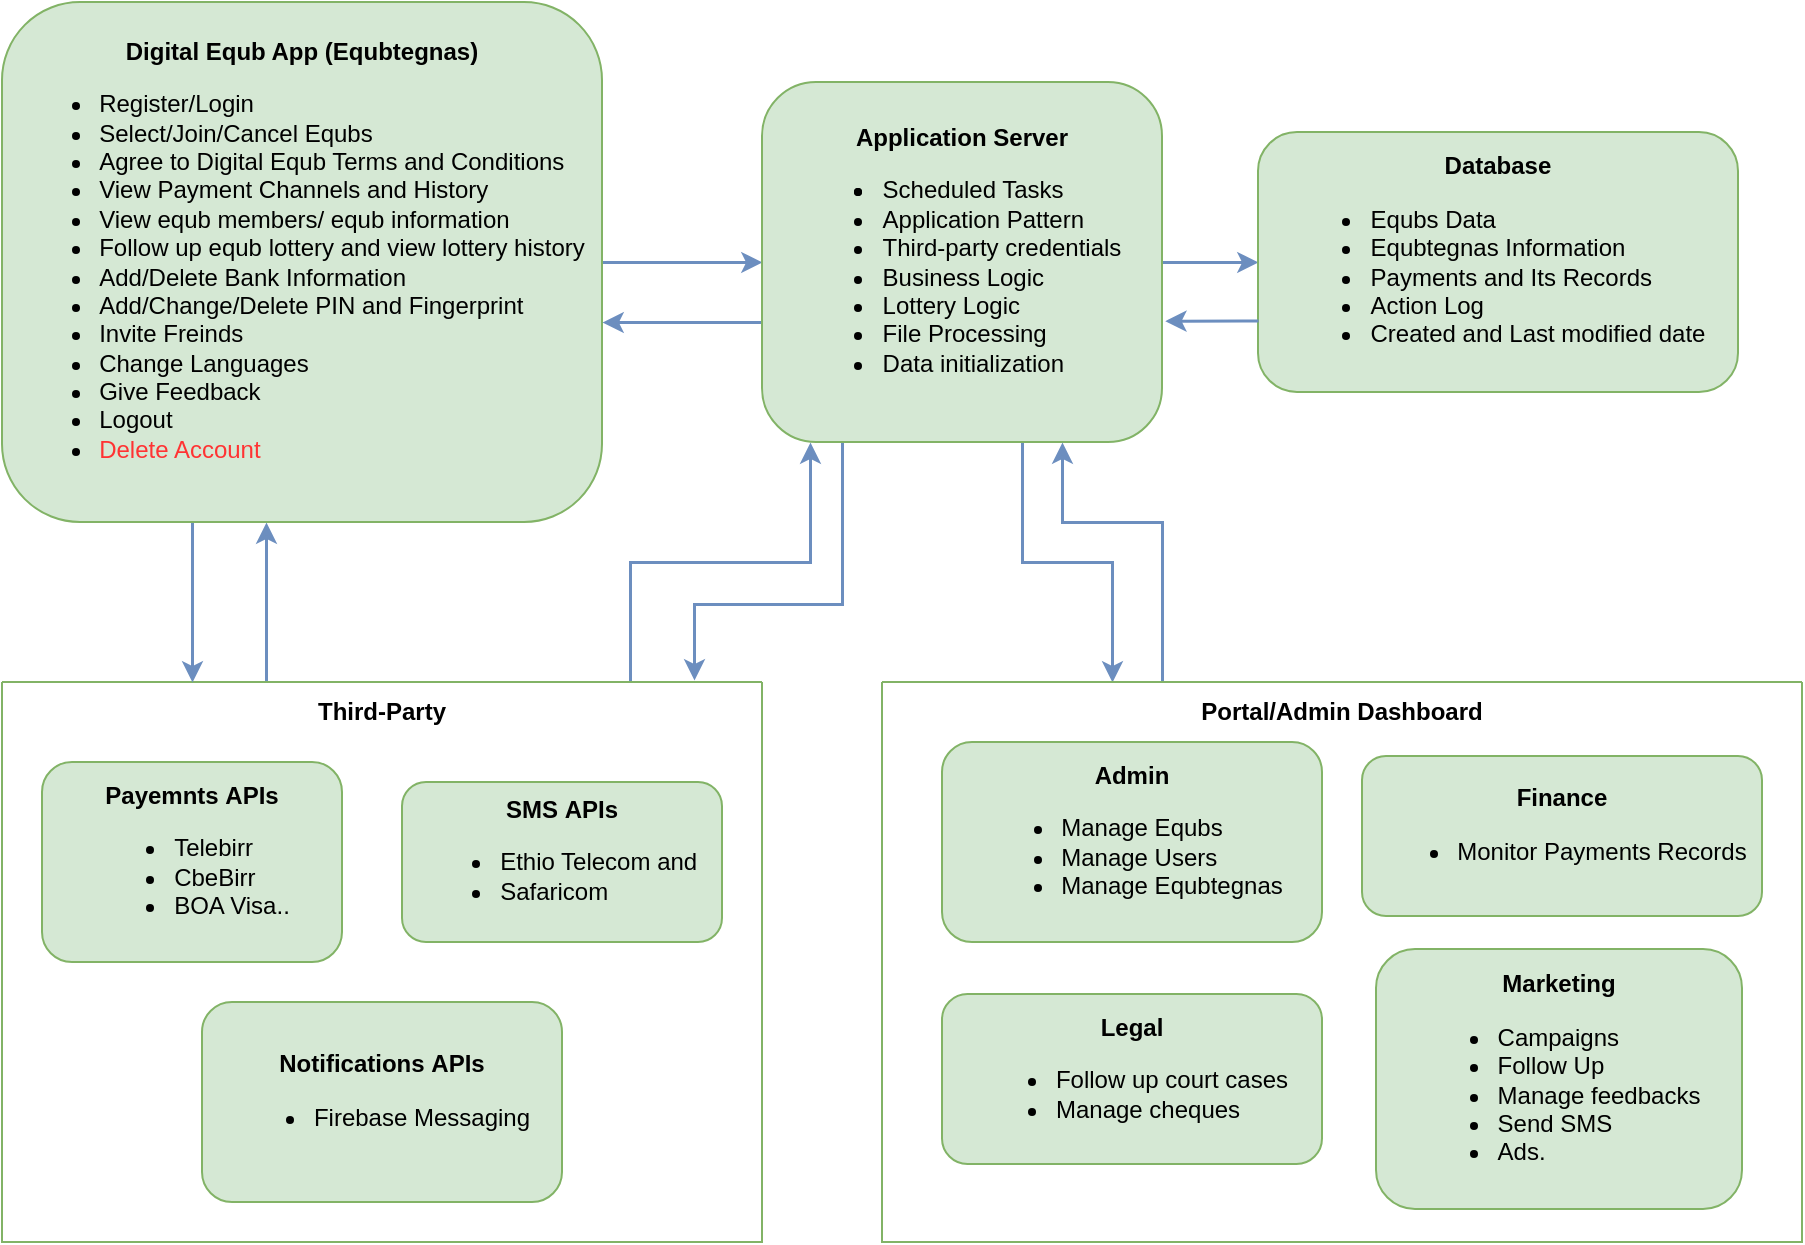 <mxfile version="26.0.5" pages="8">
  <diagram id="C5RBs43oDa-KdzZeNtuy" name="Page-1">
    <mxGraphModel dx="1134" dy="540" grid="0" gridSize="10" guides="1" tooltips="1" connect="1" arrows="1" fold="1" page="1" pageScale="1" pageWidth="827" pageHeight="1169" math="0" shadow="0">
      <root>
        <mxCell id="WIyWlLk6GJQsqaUBKTNV-0" />
        <mxCell id="WIyWlLk6GJQsqaUBKTNV-1" parent="WIyWlLk6GJQsqaUBKTNV-0" />
        <mxCell id="4KtXDZUTqJY46fK0Fzek-13" style="edgeStyle=orthogonalEdgeStyle;rounded=0;orthogonalLoop=1;jettySize=auto;html=1;entryX=0.5;entryY=1;entryDx=0;entryDy=0;fillColor=#dae8fc;strokeColor=#6c8ebf;strokeWidth=1.5;" parent="WIyWlLk6GJQsqaUBKTNV-1" edge="1">
          <mxGeometry relative="1" as="geometry">
            <mxPoint x="152" y="380" as="sourcePoint" />
            <mxPoint x="152" y="300" as="targetPoint" />
            <Array as="points">
              <mxPoint x="152" y="360" />
              <mxPoint x="152" y="360" />
            </Array>
          </mxGeometry>
        </mxCell>
        <mxCell id="4KtXDZUTqJY46fK0Fzek-14" style="edgeStyle=orthogonalEdgeStyle;rounded=0;orthogonalLoop=1;jettySize=auto;html=1;entryX=0.25;entryY=1;entryDx=0;entryDy=0;fillColor=#dae8fc;strokeColor=#6c8ebf;strokeWidth=1.5;" parent="WIyWlLk6GJQsqaUBKTNV-1" edge="1">
          <mxGeometry relative="1" as="geometry">
            <mxPoint x="334" y="380" as="sourcePoint" />
            <mxPoint x="424" y="260" as="targetPoint" />
            <Array as="points">
              <mxPoint x="334" y="320" />
              <mxPoint x="424" y="320" />
            </Array>
          </mxGeometry>
        </mxCell>
        <mxCell id="4KtXDZUTqJY46fK0Fzek-0" value="&#xa;&#xa;Third-Party" style="swimlane;startSize=0;fillColor=default;strokeColor=#82B366;fillStyle=auto;gradientColor=none;swimlaneFillColor=none;rounded=1;arcSize=29;" parent="WIyWlLk6GJQsqaUBKTNV-1" vertex="1">
          <mxGeometry x="20" y="380" width="380" height="280" as="geometry">
            <mxRectangle x="90" y="390" width="100" height="30" as="alternateBounds" />
          </mxGeometry>
        </mxCell>
        <mxCell id="4KtXDZUTqJY46fK0Fzek-1" value="&lt;div&gt;&lt;b&gt;Notifications&amp;nbsp;&lt;/b&gt;&lt;b style=&quot;background-color: transparent; color: light-dark(rgb(0, 0, 0), rgb(255, 255, 255));&quot;&gt;APIs&lt;/b&gt;&lt;/div&gt;&lt;div&gt;&lt;ul&gt;&lt;li style=&quot;text-align: justify;&quot;&gt;Firebase Messaging&lt;/li&gt;&lt;/ul&gt;&lt;/div&gt;" style="rounded=1;whiteSpace=wrap;html=1;fontSize=12;glass=0;strokeWidth=1;shadow=0;align=center;fillColor=#d5e8d4;strokeColor=#82b366;" parent="4KtXDZUTqJY46fK0Fzek-0" vertex="1">
          <mxGeometry x="100" y="160" width="180" height="100" as="geometry" />
        </mxCell>
        <mxCell id="WIyWlLk6GJQsqaUBKTNV-3" value="&lt;div&gt;&lt;div&gt;&lt;b style=&quot;background-color: transparent; color: light-dark(rgb(0, 0, 0), rgb(255, 255, 255));&quot;&gt;&lt;span style=&quot;background-color: transparent; color: light-dark(rgb(0, 0, 0), rgb(255, 255, 255));&quot;&gt;Payemnts&amp;nbsp;&lt;/span&gt;&lt;/b&gt;&lt;b style=&quot;background-color: transparent; color: light-dark(rgb(0, 0, 0), rgb(255, 255, 255));&quot;&gt;APIs&lt;/b&gt;&lt;/div&gt;&lt;div&gt;&lt;div&gt;&lt;ul&gt;&lt;li style=&quot;text-align: justify;&quot;&gt;Telebirr&lt;/li&gt;&lt;li style=&quot;text-align: justify;&quot;&gt;CbeBirr&lt;/li&gt;&lt;li style=&quot;text-align: justify;&quot;&gt;BOA Visa..&lt;/li&gt;&lt;/ul&gt;&lt;/div&gt;&lt;/div&gt;&lt;/div&gt;" style="rounded=1;whiteSpace=wrap;html=1;fontSize=12;glass=0;strokeWidth=1;shadow=0;align=center;fillColor=#d5e8d4;strokeColor=#82b366;" parent="4KtXDZUTqJY46fK0Fzek-0" vertex="1">
          <mxGeometry x="20" y="40" width="150" height="100" as="geometry" />
        </mxCell>
        <mxCell id="4KtXDZUTqJY46fK0Fzek-2" value="&lt;div&gt;&lt;b&gt;SMS&amp;nbsp;&lt;/b&gt;&lt;b style=&quot;background-color: transparent; color: light-dark(rgb(0, 0, 0), rgb(255, 255, 255));&quot;&gt;APIs&lt;/b&gt;&lt;/div&gt;&lt;div&gt;&lt;ul&gt;&lt;li style=&quot;text-align: justify;&quot;&gt;Ethio Telecom and&amp;nbsp;&lt;/li&gt;&lt;li style=&quot;text-align: justify;&quot;&gt;Safaricom&lt;/li&gt;&lt;/ul&gt;&lt;/div&gt;" style="rounded=1;whiteSpace=wrap;html=1;fontSize=12;glass=0;strokeWidth=1;shadow=0;align=center;fillColor=#d5e8d4;strokeColor=#82b366;" parent="4KtXDZUTqJY46fK0Fzek-0" vertex="1">
          <mxGeometry x="200" y="50" width="160" height="80" as="geometry" />
        </mxCell>
        <mxCell id="olMhh8afa8N7AZbWHYjH-6" style="edgeStyle=orthogonalEdgeStyle;rounded=0;orthogonalLoop=1;jettySize=auto;html=1;entryX=0;entryY=0.5;entryDx=0;entryDy=0;fillColor=#dae8fc;strokeColor=#6c8ebf;strokeWidth=1.5;" parent="WIyWlLk6GJQsqaUBKTNV-1" source="IrOff0IZFetIZdWrxFY4-1" target="IrOff0IZFetIZdWrxFY4-9" edge="1">
          <mxGeometry relative="1" as="geometry" />
        </mxCell>
        <mxCell id="4KtXDZUTqJY46fK0Fzek-8" style="edgeStyle=orthogonalEdgeStyle;rounded=0;orthogonalLoop=1;jettySize=auto;html=1;entryX=0.25;entryY=0;entryDx=0;entryDy=0;fillColor=#dae8fc;strokeColor=#6c8ebf;strokeWidth=1.5;" parent="WIyWlLk6GJQsqaUBKTNV-1" source="IrOff0IZFetIZdWrxFY4-1" target="4KtXDZUTqJY46fK0Fzek-0" edge="1">
          <mxGeometry relative="1" as="geometry">
            <Array as="points">
              <mxPoint x="115" y="320" />
              <mxPoint x="115" y="320" />
            </Array>
          </mxGeometry>
        </mxCell>
        <mxCell id="IrOff0IZFetIZdWrxFY4-1" value="&lt;b&gt;Digital Equb App&amp;nbsp;&lt;span style=&quot;background-color: transparent; color: light-dark(rgb(0, 0, 0), rgb(255, 255, 255));&quot;&gt;(Equbtegnas)&lt;/span&gt;&lt;/b&gt;&lt;div&gt;&lt;ul&gt;&lt;li style=&quot;text-align: justify;&quot;&gt;&lt;span style=&quot;background-color: transparent; color: light-dark(rgb(0, 0, 0), rgb(255, 255, 255));&quot;&gt;Register/Login&lt;/span&gt;&lt;/li&gt;&lt;li style=&quot;text-align: justify;&quot;&gt;Select/Join/Cancel Equbs&lt;/li&gt;&lt;li style=&quot;text-align: justify;&quot;&gt;Agree to Digital Equb Terms and Conditions&lt;/li&gt;&lt;li style=&quot;text-align: justify;&quot;&gt;View Payment Channels and History&amp;nbsp;&amp;nbsp;&lt;/li&gt;&lt;li style=&quot;text-align: justify;&quot;&gt;View equb members/ equb information&lt;/li&gt;&lt;li style=&quot;text-align: justify;&quot;&gt;Follow up equb lottery and view lottery history&lt;/li&gt;&lt;li style=&quot;text-align: justify;&quot;&gt;Add/Delete Bank Information&lt;/li&gt;&lt;li style=&quot;text-align: justify;&quot;&gt;Add/Change/Delete PIN and Fingerprint&lt;/li&gt;&lt;li style=&quot;text-align: justify;&quot;&gt;Invite Freinds&lt;/li&gt;&lt;li style=&quot;text-align: justify;&quot;&gt;Change Languages&lt;/li&gt;&lt;li style=&quot;text-align: justify;&quot;&gt;Give Feedback&lt;/li&gt;&lt;li style=&quot;text-align: justify;&quot;&gt;Logout&lt;/li&gt;&lt;li style=&quot;text-align: justify;&quot;&gt;&lt;font style=&quot;color: rgb(255, 51, 51);&quot;&gt;Delete Account&lt;/font&gt;&lt;/li&gt;&lt;/ul&gt;&lt;/div&gt;" style="whiteSpace=wrap;html=1;rounded=1;glass=0;strokeWidth=1;shadow=0;fillColor=#d5e8d4;strokeColor=#82b366;" parent="WIyWlLk6GJQsqaUBKTNV-1" vertex="1">
          <mxGeometry x="20" y="40" width="300" height="260" as="geometry" />
        </mxCell>
        <mxCell id="IrOff0IZFetIZdWrxFY4-15" style="edgeStyle=orthogonalEdgeStyle;rounded=0;orthogonalLoop=1;jettySize=auto;html=1;entryX=0;entryY=0.5;entryDx=0;entryDy=0;fillColor=#dae8fc;strokeColor=#6c8ebf;strokeWidth=1.5;" parent="WIyWlLk6GJQsqaUBKTNV-1" source="IrOff0IZFetIZdWrxFY4-9" target="IrOff0IZFetIZdWrxFY4-10" edge="1">
          <mxGeometry relative="1" as="geometry" />
        </mxCell>
        <mxCell id="4KtXDZUTqJY46fK0Fzek-10" style="edgeStyle=orthogonalEdgeStyle;rounded=0;orthogonalLoop=1;jettySize=auto;html=1;entryX=1;entryY=0.75;entryDx=0;entryDy=0;fillColor=#dae8fc;strokeColor=#6c8ebf;strokeWidth=1.5;" parent="WIyWlLk6GJQsqaUBKTNV-1" edge="1">
          <mxGeometry relative="1" as="geometry">
            <mxPoint x="400" y="200" as="sourcePoint" />
            <mxPoint x="320" y="200" as="targetPoint" />
            <Array as="points">
              <mxPoint x="380" y="200" />
              <mxPoint x="380" y="200" />
            </Array>
          </mxGeometry>
        </mxCell>
        <mxCell id="4KtXDZUTqJY46fK0Fzek-11" style="edgeStyle=orthogonalEdgeStyle;rounded=0;orthogonalLoop=1;jettySize=auto;html=1;entryX=0.25;entryY=0;entryDx=0;entryDy=0;fillColor=#dae8fc;strokeColor=#6c8ebf;strokeWidth=1.5;" parent="WIyWlLk6GJQsqaUBKTNV-1" source="IrOff0IZFetIZdWrxFY4-9" target="4KtXDZUTqJY46fK0Fzek-3" edge="1">
          <mxGeometry relative="1" as="geometry">
            <Array as="points">
              <mxPoint x="530" y="320" />
              <mxPoint x="575" y="320" />
            </Array>
          </mxGeometry>
        </mxCell>
        <mxCell id="4KtXDZUTqJY46fK0Fzek-15" style="edgeStyle=orthogonalEdgeStyle;rounded=0;orthogonalLoop=1;jettySize=auto;html=1;fillColor=#dae8fc;strokeColor=#6c8ebf;strokeWidth=1.5;" parent="WIyWlLk6GJQsqaUBKTNV-1" edge="1">
          <mxGeometry relative="1" as="geometry">
            <Array as="points">
              <mxPoint x="440" y="341" />
              <mxPoint x="366" y="341" />
            </Array>
            <mxPoint x="440" y="260" as="sourcePoint" />
            <mxPoint x="366" y="379" as="targetPoint" />
          </mxGeometry>
        </mxCell>
        <mxCell id="IrOff0IZFetIZdWrxFY4-9" value="&lt;b&gt;Application Server&lt;/b&gt;&lt;br&gt;&lt;div&gt;&lt;ul&gt;&lt;li style=&quot;text-align: justify;&quot;&gt;&lt;li style=&quot;text-align: justify;&quot;&gt;Scheduled Tasks&lt;/li&gt;&lt;li style=&quot;text-align: justify;&quot;&gt;Application Pattern&lt;/li&gt;&lt;li style=&quot;text-align: justify;&quot;&gt;Third-party credentials&lt;/li&gt;&lt;li style=&quot;text-align: justify;&quot;&gt;Business Logic&lt;/li&gt;&lt;li style=&quot;text-align: justify;&quot;&gt;Lottery Logic&lt;/li&gt;&lt;li style=&quot;text-align: justify;&quot;&gt;File Processing&lt;/li&gt;&lt;li style=&quot;text-align: justify;&quot;&gt;Data initialization&lt;/li&gt;&lt;/li&gt;&lt;/ul&gt;&lt;/div&gt;" style="whiteSpace=wrap;html=1;rounded=1;glass=0;strokeWidth=1;shadow=0;fillColor=#d5e8d4;strokeColor=#82b366;" parent="WIyWlLk6GJQsqaUBKTNV-1" vertex="1">
          <mxGeometry x="400" y="80" width="200" height="180" as="geometry" />
        </mxCell>
        <mxCell id="IrOff0IZFetIZdWrxFY4-10" value="&lt;b&gt;Database&lt;/b&gt;&lt;br&gt;&lt;div&gt;&lt;ul&gt;&lt;li style=&quot;text-align: justify;&quot;&gt;Equbs Data&lt;/li&gt;&lt;li style=&quot;text-align: justify;&quot;&gt;Equbtegnas Information&lt;/li&gt;&lt;li style=&quot;text-align: justify;&quot;&gt;Payments and Its Records&lt;/li&gt;&lt;li style=&quot;text-align: justify;&quot;&gt;Action Log&lt;/li&gt;&lt;li style=&quot;text-align: justify;&quot;&gt;Created and Last modified date&lt;/li&gt;&lt;/ul&gt;&lt;/div&gt;" style="whiteSpace=wrap;html=1;rounded=1;glass=0;strokeWidth=1;shadow=0;fillColor=#d5e8d4;strokeColor=#82b366;" parent="WIyWlLk6GJQsqaUBKTNV-1" vertex="1">
          <mxGeometry x="648" y="105" width="240" height="130" as="geometry" />
        </mxCell>
        <mxCell id="4KtXDZUTqJY46fK0Fzek-12" style="edgeStyle=orthogonalEdgeStyle;rounded=0;orthogonalLoop=1;jettySize=auto;html=1;entryX=0.75;entryY=1;entryDx=0;entryDy=0;fillColor=#dae8fc;strokeColor=#6c8ebf;strokeWidth=1.5;" parent="WIyWlLk6GJQsqaUBKTNV-1" source="4KtXDZUTqJY46fK0Fzek-3" target="IrOff0IZFetIZdWrxFY4-9" edge="1">
          <mxGeometry relative="1" as="geometry">
            <Array as="points">
              <mxPoint x="600" y="300" />
              <mxPoint x="550" y="300" />
            </Array>
          </mxGeometry>
        </mxCell>
        <mxCell id="4KtXDZUTqJY46fK0Fzek-3" value="&#xa;&#xa;Portal/Admin Dashboard" style="swimlane;startSize=0;fillColor=default;strokeColor=#82B366;fillStyle=auto;gradientColor=none;swimlaneFillColor=none;rounded=1;arcSize=29;" parent="WIyWlLk6GJQsqaUBKTNV-1" vertex="1">
          <mxGeometry x="460" y="380" width="460" height="280" as="geometry">
            <mxRectangle x="90" y="390" width="100" height="30" as="alternateBounds" />
          </mxGeometry>
        </mxCell>
        <mxCell id="4KtXDZUTqJY46fK0Fzek-4" value="&lt;div&gt;&lt;b&gt;Marketing&lt;/b&gt;&lt;/div&gt;&lt;div&gt;&lt;ul&gt;&lt;li style=&quot;text-align: justify;&quot;&gt;Campaigns&lt;/li&gt;&lt;li style=&quot;text-align: justify;&quot;&gt;Follow Up&lt;/li&gt;&lt;li style=&quot;text-align: justify;&quot;&gt;Manage feedbacks&lt;/li&gt;&lt;li style=&quot;text-align: justify;&quot;&gt;Send SMS&lt;/li&gt;&lt;li style=&quot;text-align: justify;&quot;&gt;Ads.&lt;/li&gt;&lt;/ul&gt;&lt;/div&gt;" style="rounded=1;whiteSpace=wrap;html=1;fontSize=12;glass=0;strokeWidth=1;shadow=0;align=center;fillColor=#d5e8d4;strokeColor=#82b366;" parent="4KtXDZUTqJY46fK0Fzek-3" vertex="1">
          <mxGeometry x="247" y="133.5" width="183" height="130" as="geometry" />
        </mxCell>
        <mxCell id="4KtXDZUTqJY46fK0Fzek-5" value="&lt;div&gt;&lt;b&gt;Admin&lt;/b&gt;&lt;/div&gt;&lt;div&gt;&lt;ul&gt;&lt;li style=&quot;text-align: justify;&quot;&gt;Manage Equbs&lt;/li&gt;&lt;li style=&quot;text-align: justify;&quot;&gt;Manage Users&lt;/li&gt;&lt;li style=&quot;text-align: justify;&quot;&gt;Manage Equbtegnas&lt;/li&gt;&lt;/ul&gt;&lt;/div&gt;" style="rounded=1;whiteSpace=wrap;html=1;fontSize=12;glass=0;strokeWidth=1;shadow=0;align=center;fillColor=#d5e8d4;strokeColor=#82b366;" parent="4KtXDZUTqJY46fK0Fzek-3" vertex="1">
          <mxGeometry x="30" y="30" width="190" height="100" as="geometry" />
        </mxCell>
        <mxCell id="4KtXDZUTqJY46fK0Fzek-6" value="&lt;div&gt;&lt;b&gt;Finance&lt;/b&gt;&lt;/div&gt;&lt;div&gt;&lt;div style=&quot;text-align: justify;&quot;&gt;&lt;ul style=&quot;text-align: center;&quot;&gt;&lt;li style=&quot;text-align: justify;&quot;&gt;Monitor Payments Records&lt;/li&gt;&lt;/ul&gt;&lt;/div&gt;&lt;/div&gt;" style="rounded=1;whiteSpace=wrap;html=1;fontSize=12;glass=0;strokeWidth=1;shadow=0;align=center;fillColor=#d5e8d4;strokeColor=#82b366;" parent="4KtXDZUTqJY46fK0Fzek-3" vertex="1">
          <mxGeometry x="240" y="37" width="200" height="80" as="geometry" />
        </mxCell>
        <mxCell id="4KtXDZUTqJY46fK0Fzek-7" value="&lt;div&gt;&lt;b&gt;Legal&lt;/b&gt;&lt;/div&gt;&lt;div&gt;&lt;ul&gt;&lt;li style=&quot;text-align: justify;&quot;&gt;Follow up court cases&lt;/li&gt;&lt;li style=&quot;text-align: justify;&quot;&gt;Manage cheques&lt;/li&gt;&lt;/ul&gt;&lt;/div&gt;" style="rounded=1;whiteSpace=wrap;html=1;fontSize=12;glass=0;strokeWidth=1;shadow=0;align=center;fillColor=#d5e8d4;strokeColor=#82b366;" parent="4KtXDZUTqJY46fK0Fzek-3" vertex="1">
          <mxGeometry x="30" y="156" width="190" height="85" as="geometry" />
        </mxCell>
        <mxCell id="4KtXDZUTqJY46fK0Fzek-16" style="edgeStyle=orthogonalEdgeStyle;rounded=0;orthogonalLoop=1;jettySize=auto;html=1;entryX=1.007;entryY=0.663;entryDx=0;entryDy=0;entryPerimeter=0;fillColor=#dae8fc;strokeColor=#6c8ebf;strokeWidth=1.5;" parent="WIyWlLk6GJQsqaUBKTNV-1" source="IrOff0IZFetIZdWrxFY4-10" target="IrOff0IZFetIZdWrxFY4-9" edge="1">
          <mxGeometry relative="1" as="geometry">
            <Array as="points">
              <mxPoint x="640" y="200" />
            </Array>
          </mxGeometry>
        </mxCell>
      </root>
    </mxGraphModel>
  </diagram>
  <diagram id="hve1JWIetJDZWOgjd9Jd" name="Page-2">
    <mxGraphModel dx="1434" dy="786" grid="1" gridSize="10" guides="1" tooltips="1" connect="1" arrows="1" fold="1" page="1" pageScale="1" pageWidth="850" pageHeight="1100" math="0" shadow="0">
      <root>
        <mxCell id="0" />
        <mxCell id="1" parent="0" />
        <mxCell id="QOCeVk_wlNVCst32dgfY-10" style="edgeStyle=orthogonalEdgeStyle;rounded=0;orthogonalLoop=1;jettySize=auto;html=1;entryX=0.5;entryY=1;entryDx=0;entryDy=0;" edge="1" parent="1" source="QOCeVk_wlNVCst32dgfY-2" target="QOCeVk_wlNVCst32dgfY-7">
          <mxGeometry relative="1" as="geometry" />
        </mxCell>
        <mxCell id="QOCeVk_wlNVCst32dgfY-2" value="Third-Party&amp;nbsp;&lt;span style=&quot;background-color: initial;&quot;&gt;Payemnt Service&lt;/span&gt;&lt;div&gt;&lt;ul&gt;&lt;li style=&quot;text-align: justify;&quot;&gt;Telebirr, CbeBirr, OA Visa..&lt;/li&gt;&lt;/ul&gt;&lt;/div&gt;" style="rounded=1;whiteSpace=wrap;html=1;fontSize=12;glass=0;strokeWidth=1;shadow=0;align=center;fillColor=#d5e8d4;strokeColor=#82b366;" vertex="1" parent="1">
          <mxGeometry x="175" y="500" width="200" height="100" as="geometry" />
        </mxCell>
        <mxCell id="QOCeVk_wlNVCst32dgfY-11" style="edgeStyle=orthogonalEdgeStyle;rounded=0;orthogonalLoop=1;jettySize=auto;html=1;entryX=0.25;entryY=0;entryDx=0;entryDy=0;exitX=0.25;exitY=1;exitDx=0;exitDy=0;" edge="1" parent="1" source="QOCeVk_wlNVCst32dgfY-4" target="QOCeVk_wlNVCst32dgfY-9">
          <mxGeometry relative="1" as="geometry" />
        </mxCell>
        <mxCell id="QOCeVk_wlNVCst32dgfY-4" value="Digital Equb App (Flutter)" style="whiteSpace=wrap;html=1;rounded=1;glass=0;strokeWidth=1;shadow=0;fillColor=#d5e8d4;strokeColor=#82b366;" vertex="1" parent="1">
          <mxGeometry x="181" y="30" width="190" height="50" as="geometry" />
        </mxCell>
        <mxCell id="QOCeVk_wlNVCst32dgfY-6" value="Application Server&lt;br&gt;&lt;div&gt;&lt;ul&gt;&lt;li style=&quot;text-align: justify;&quot;&gt;Authntication &amp;amp; Authorization&lt;/li&gt;&lt;li style=&quot;text-align: justify;&quot;&gt;Payment Handling&lt;/li&gt;&lt;li style=&quot;text-align: justify;&quot;&gt;Lottery Management&lt;/li&gt;&lt;/ul&gt;&lt;/div&gt;" style="whiteSpace=wrap;html=1;rounded=1;glass=0;strokeWidth=1;shadow=0;fillColor=#d5e8d4;strokeColor=#82b366;" vertex="1" parent="1">
          <mxGeometry x="180" y="211" width="200" height="80" as="geometry" />
        </mxCell>
        <mxCell id="QOCeVk_wlNVCst32dgfY-7" value="Database (MS SQL Server)&lt;br&gt;&lt;div&gt;&lt;ul&gt;&lt;li style=&quot;text-align: justify;&quot;&gt;Equbs Information&lt;/li&gt;&lt;li style=&quot;text-align: justify;&quot;&gt;Equbtegnas Profiles&lt;/li&gt;&lt;li style=&quot;text-align: justify;&quot;&gt;Payments Records&lt;/li&gt;&lt;li style=&quot;text-align: justify;&quot;&gt;Lottery Results&lt;/li&gt;&lt;/ul&gt;&lt;/div&gt;" style="whiteSpace=wrap;html=1;rounded=1;glass=0;strokeWidth=1;shadow=0;fillColor=#d5e8d4;strokeColor=#82b366;" vertex="1" parent="1">
          <mxGeometry x="180" y="334" width="190" height="120" as="geometry" />
        </mxCell>
        <mxCell id="QOCeVk_wlNVCst32dgfY-12" style="edgeStyle=orthogonalEdgeStyle;rounded=0;orthogonalLoop=1;jettySize=auto;html=1;entryX=0.75;entryY=1;entryDx=0;entryDy=0;exitX=0.75;exitY=0;exitDx=0;exitDy=0;" edge="1" parent="1" source="QOCeVk_wlNVCst32dgfY-9" target="QOCeVk_wlNVCst32dgfY-4">
          <mxGeometry relative="1" as="geometry">
            <Array as="points">
              <mxPoint x="323" y="120" />
              <mxPoint x="323" y="120" />
            </Array>
          </mxGeometry>
        </mxCell>
        <mxCell id="QOCeVk_wlNVCst32dgfY-9" value="API Gateways" style="whiteSpace=wrap;html=1;rounded=1;glass=0;strokeWidth=1;shadow=0;fillColor=#d5e8d4;strokeColor=#82b366;" vertex="1" parent="1">
          <mxGeometry x="181" y="120" width="190" height="50" as="geometry" />
        </mxCell>
        <mxCell id="QOCeVk_wlNVCst32dgfY-15" style="edgeStyle=orthogonalEdgeStyle;rounded=0;orthogonalLoop=1;jettySize=auto;html=1;entryX=0.25;entryY=0;entryDx=0;entryDy=0;exitX=0.25;exitY=1;exitDx=0;exitDy=0;" edge="1" parent="1">
          <mxGeometry relative="1" as="geometry">
            <mxPoint x="238" y="174" as="sourcePoint" />
            <mxPoint x="238" y="214" as="targetPoint" />
          </mxGeometry>
        </mxCell>
        <mxCell id="QOCeVk_wlNVCst32dgfY-16" style="edgeStyle=orthogonalEdgeStyle;rounded=0;orthogonalLoop=1;jettySize=auto;html=1;entryX=0.75;entryY=1;entryDx=0;entryDy=0;exitX=0.75;exitY=0;exitDx=0;exitDy=0;" edge="1" parent="1">
          <mxGeometry relative="1" as="geometry">
            <mxPoint x="333" y="210" as="sourcePoint" />
            <mxPoint x="333" y="170" as="targetPoint" />
            <Array as="points">
              <mxPoint x="333" y="210" />
              <mxPoint x="333" y="210" />
            </Array>
          </mxGeometry>
        </mxCell>
        <mxCell id="QOCeVk_wlNVCst32dgfY-17" style="edgeStyle=orthogonalEdgeStyle;rounded=0;orthogonalLoop=1;jettySize=auto;html=1;entryX=0.25;entryY=0;entryDx=0;entryDy=0;exitX=0.25;exitY=1;exitDx=0;exitDy=0;" edge="1" parent="1">
          <mxGeometry relative="1" as="geometry">
            <mxPoint x="236" y="292" as="sourcePoint" />
            <mxPoint x="236" y="332" as="targetPoint" />
          </mxGeometry>
        </mxCell>
        <mxCell id="QOCeVk_wlNVCst32dgfY-18" style="edgeStyle=orthogonalEdgeStyle;rounded=0;orthogonalLoop=1;jettySize=auto;html=1;entryX=0.75;entryY=1;entryDx=0;entryDy=0;exitX=0.75;exitY=0;exitDx=0;exitDy=0;" edge="1" parent="1">
          <mxGeometry relative="1" as="geometry">
            <mxPoint x="331" y="332" as="sourcePoint" />
            <mxPoint x="331" y="292" as="targetPoint" />
            <Array as="points">
              <mxPoint x="331" y="332" />
              <mxPoint x="331" y="332" />
            </Array>
          </mxGeometry>
        </mxCell>
      </root>
    </mxGraphModel>
  </diagram>
  <diagram id="AJAlcA5YT61ijzdCza6y" name="Page-3">
    <mxGraphModel dx="794" dy="378" grid="1" gridSize="10" guides="1" tooltips="1" connect="1" arrows="1" fold="1" page="1" pageScale="1" pageWidth="850" pageHeight="1100" math="0" shadow="0">
      <root>
        <mxCell id="0" />
        <mxCell id="1" parent="0" />
        <mxCell id="SQxApibKQi68mYz8Mstw-3" value="" style="edgeStyle=orthogonalEdgeStyle;rounded=0;orthogonalLoop=1;jettySize=auto;html=1;fillColor=#dae8fc;strokeColor=#6c8ebf;strokeWidth=2;fontStyle=1" edge="1" parent="1" source="SQxApibKQi68mYz8Mstw-1" target="SQxApibKQi68mYz8Mstw-2">
          <mxGeometry relative="1" as="geometry" />
        </mxCell>
        <mxCell id="SQxApibKQi68mYz8Mstw-1" value="Login" style="rounded=0;whiteSpace=wrap;html=1;fillColor=#d5e8d4;strokeColor=#82b366;strokeWidth=2;fontStyle=1" vertex="1" parent="1">
          <mxGeometry x="305" y="40" width="120" height="60" as="geometry" />
        </mxCell>
        <mxCell id="SQxApibKQi68mYz8Mstw-5" value="" style="edgeStyle=orthogonalEdgeStyle;rounded=0;orthogonalLoop=1;jettySize=auto;html=1;fillColor=#dae8fc;strokeColor=#6c8ebf;strokeWidth=2;fontStyle=1" edge="1" parent="1" source="SQxApibKQi68mYz8Mstw-2" target="SQxApibKQi68mYz8Mstw-4">
          <mxGeometry relative="1" as="geometry" />
        </mxCell>
        <mxCell id="SQxApibKQi68mYz8Mstw-8" value="Yes" style="edgeLabel;html=1;align=center;verticalAlign=middle;resizable=0;points=[];fontStyle=1" vertex="1" connectable="0" parent="SQxApibKQi68mYz8Mstw-5">
          <mxGeometry x="-0.144" y="1" relative="1" as="geometry">
            <mxPoint x="16" y="-10" as="offset" />
          </mxGeometry>
        </mxCell>
        <mxCell id="SQxApibKQi68mYz8Mstw-11" value="" style="edgeStyle=orthogonalEdgeStyle;rounded=0;orthogonalLoop=1;jettySize=auto;html=1;fillColor=#dae8fc;strokeColor=#6c8ebf;strokeWidth=2;fontStyle=1" edge="1" parent="1" source="SQxApibKQi68mYz8Mstw-2" target="SQxApibKQi68mYz8Mstw-10">
          <mxGeometry relative="1" as="geometry" />
        </mxCell>
        <mxCell id="SQxApibKQi68mYz8Mstw-12" value="No" style="edgeLabel;html=1;align=center;verticalAlign=middle;resizable=0;points=[];fontStyle=1" vertex="1" connectable="0" parent="SQxApibKQi68mYz8Mstw-11">
          <mxGeometry x="-0.067" y="1" relative="1" as="geometry">
            <mxPoint as="offset" />
          </mxGeometry>
        </mxCell>
        <mxCell id="SQxApibKQi68mYz8Mstw-2" value="OTP" style="rhombus;whiteSpace=wrap;html=1;rounded=0;fillColor=#d5e8d4;strokeColor=#82b366;strokeWidth=2;fontStyle=1" vertex="1" parent="1">
          <mxGeometry x="325" y="131" width="80" height="80" as="geometry" />
        </mxCell>
        <mxCell id="SQxApibKQi68mYz8Mstw-16" value="" style="edgeStyle=orthogonalEdgeStyle;rounded=0;orthogonalLoop=1;jettySize=auto;html=1;fillColor=#dae8fc;strokeColor=#6c8ebf;strokeWidth=2;fontStyle=1" edge="1" parent="1" source="SQxApibKQi68mYz8Mstw-4" target="SQxApibKQi68mYz8Mstw-15">
          <mxGeometry relative="1" as="geometry" />
        </mxCell>
        <mxCell id="SQxApibKQi68mYz8Mstw-4" value="Registration" style="whiteSpace=wrap;html=1;rounded=0;fillColor=#d5e8d4;strokeColor=#82b366;strokeWidth=2;fontStyle=1" vertex="1" parent="1">
          <mxGeometry x="305" y="242" width="120" height="60" as="geometry" />
        </mxCell>
        <mxCell id="SQxApibKQi68mYz8Mstw-10" value="" style="ellipse;whiteSpace=wrap;html=1;aspect=fixed;fillColor=#d5e8d4;strokeColor=#82b366;strokeWidth=2;fontStyle=1" vertex="1" parent="1">
          <mxGeometry x="190" y="152" width="40" height="40" as="geometry" />
        </mxCell>
        <mxCell id="SQxApibKQi68mYz8Mstw-18" value="" style="edgeStyle=orthogonalEdgeStyle;rounded=0;orthogonalLoop=1;jettySize=auto;html=1;fillColor=#dae8fc;strokeColor=#6c8ebf;strokeWidth=2;fontStyle=1" edge="1" parent="1" source="SQxApibKQi68mYz8Mstw-15" target="SQxApibKQi68mYz8Mstw-17">
          <mxGeometry relative="1" as="geometry" />
        </mxCell>
        <mxCell id="SQxApibKQi68mYz8Mstw-35" value="Select Equb" style="edgeLabel;html=1;align=center;verticalAlign=middle;resizable=0;points=[];fontStyle=1" vertex="1" connectable="0" parent="SQxApibKQi68mYz8Mstw-18">
          <mxGeometry x="-0.083" relative="1" as="geometry">
            <mxPoint as="offset" />
          </mxGeometry>
        </mxCell>
        <mxCell id="SQxApibKQi68mYz8Mstw-15" value="Equb/Home" style="whiteSpace=wrap;html=1;rounded=0;fillColor=#d5e8d4;strokeColor=#82b366;strokeWidth=2;fontStyle=1" vertex="1" parent="1">
          <mxGeometry x="305" y="326" width="120" height="60" as="geometry" />
        </mxCell>
        <mxCell id="SQxApibKQi68mYz8Mstw-24" value="" style="edgeStyle=orthogonalEdgeStyle;rounded=0;orthogonalLoop=1;jettySize=auto;html=1;fontStyle=1" edge="1" parent="1" source="SQxApibKQi68mYz8Mstw-17" target="SQxApibKQi68mYz8Mstw-23">
          <mxGeometry relative="1" as="geometry" />
        </mxCell>
        <mxCell id="SQxApibKQi68mYz8Mstw-17" value="Ava. Equb List" style="whiteSpace=wrap;html=1;rounded=0;fillColor=#d5e8d4;strokeColor=#82b366;strokeWidth=2;fontStyle=1" vertex="1" parent="1">
          <mxGeometry x="305" y="428" width="120" height="60" as="geometry" />
        </mxCell>
        <mxCell id="SQxApibKQi68mYz8Mstw-27" value="" style="edgeStyle=orthogonalEdgeStyle;rounded=0;orthogonalLoop=1;jettySize=auto;html=1;fillColor=#dae8fc;strokeColor=#6c8ebf;strokeWidth=2;fontStyle=1" edge="1" parent="1" source="SQxApibKQi68mYz8Mstw-23" target="SQxApibKQi68mYz8Mstw-26">
          <mxGeometry relative="1" as="geometry" />
        </mxCell>
        <mxCell id="SQxApibKQi68mYz8Mstw-28" value="Yes" style="edgeLabel;html=1;align=center;verticalAlign=middle;resizable=0;points=[];fontStyle=1" vertex="1" connectable="0" parent="SQxApibKQi68mYz8Mstw-27">
          <mxGeometry x="-0.141" relative="1" as="geometry">
            <mxPoint x="11" y="-6" as="offset" />
          </mxGeometry>
        </mxCell>
        <mxCell id="SQxApibKQi68mYz8Mstw-33" style="edgeStyle=orthogonalEdgeStyle;rounded=0;orthogonalLoop=1;jettySize=auto;html=1;entryX=1;entryY=0.5;entryDx=0;entryDy=0;exitX=1;exitY=0.5;exitDx=0;exitDy=0;fillColor=#dae8fc;strokeColor=#6c8ebf;strokeWidth=2;fontStyle=1" edge="1" parent="1" source="SQxApibKQi68mYz8Mstw-23">
          <mxGeometry relative="1" as="geometry">
            <mxPoint x="365" y="585" as="sourcePoint" />
            <mxPoint x="425" y="457" as="targetPoint" />
            <Array as="points">
              <mxPoint x="445" y="546" />
              <mxPoint x="445" y="457" />
            </Array>
          </mxGeometry>
        </mxCell>
        <mxCell id="SQxApibKQi68mYz8Mstw-34" value="No" style="edgeLabel;html=1;align=center;verticalAlign=middle;resizable=0;points=[];fontStyle=1" vertex="1" connectable="0" parent="SQxApibKQi68mYz8Mstw-33">
          <mxGeometry x="0.093" relative="1" as="geometry">
            <mxPoint as="offset" />
          </mxGeometry>
        </mxCell>
        <mxCell id="SQxApibKQi68mYz8Mstw-23" value="Agreement" style="rhombus;whiteSpace=wrap;html=1;rounded=0;fillColor=#d5e8d4;strokeColor=#82b366;strokeWidth=2;fontStyle=1" vertex="1" parent="1">
          <mxGeometry x="325" y="506" width="80" height="80" as="geometry" />
        </mxCell>
        <mxCell id="SQxApibKQi68mYz8Mstw-32" value="" style="edgeStyle=orthogonalEdgeStyle;rounded=0;orthogonalLoop=1;jettySize=auto;html=1;fillColor=#dae8fc;strokeColor=#6c8ebf;strokeWidth=2;fontStyle=1" edge="1" parent="1" source="SQxApibKQi68mYz8Mstw-26" target="SQxApibKQi68mYz8Mstw-31">
          <mxGeometry relative="1" as="geometry">
            <Array as="points">
              <mxPoint x="320" y="760" />
            </Array>
          </mxGeometry>
        </mxCell>
        <mxCell id="SQxApibKQi68mYz8Mstw-37" value="" style="edgeStyle=orthogonalEdgeStyle;rounded=0;orthogonalLoop=1;jettySize=auto;html=1;fontStyle=1" edge="1" parent="1" source="SQxApibKQi68mYz8Mstw-26" target="SQxApibKQi68mYz8Mstw-36">
          <mxGeometry relative="1" as="geometry" />
        </mxCell>
        <mxCell id="SQxApibKQi68mYz8Mstw-39" value="" style="edgeStyle=orthogonalEdgeStyle;rounded=0;orthogonalLoop=1;jettySize=auto;html=1;fillColor=#dae8fc;strokeColor=#6c8ebf;strokeWidth=2;fontStyle=1" edge="1" parent="1" source="SQxApibKQi68mYz8Mstw-26" target="SQxApibKQi68mYz8Mstw-38">
          <mxGeometry relative="1" as="geometry" />
        </mxCell>
        <mxCell id="SQxApibKQi68mYz8Mstw-41" value="" style="edgeStyle=orthogonalEdgeStyle;rounded=0;orthogonalLoop=1;jettySize=auto;html=1;fillColor=#dae8fc;strokeColor=#6c8ebf;strokeWidth=2;fontStyle=1" edge="1" parent="1">
          <mxGeometry relative="1" as="geometry">
            <mxPoint x="380" y="682" as="sourcePoint" />
            <mxPoint x="380" y="730" as="targetPoint" />
            <Array as="points">
              <mxPoint x="380" y="700" />
              <mxPoint x="380" y="700" />
            </Array>
          </mxGeometry>
        </mxCell>
        <mxCell id="SQxApibKQi68mYz8Mstw-42" value="" style="edgeStyle=orthogonalEdgeStyle;rounded=0;orthogonalLoop=1;jettySize=auto;html=1;fillColor=#dae8fc;strokeColor=#6c8ebf;strokeWidth=2;fontStyle=1" edge="1" parent="1" source="SQxApibKQi68mYz8Mstw-26" target="SQxApibKQi68mYz8Mstw-36">
          <mxGeometry relative="1" as="geometry" />
        </mxCell>
        <mxCell id="SQxApibKQi68mYz8Mstw-45" value="" style="edgeStyle=orthogonalEdgeStyle;rounded=0;orthogonalLoop=1;jettySize=auto;html=1;fillColor=#dae8fc;strokeColor=#6c8ebf;strokeWidth=2;fontStyle=1" edge="1" parent="1" source="SQxApibKQi68mYz8Mstw-26" target="SQxApibKQi68mYz8Mstw-44">
          <mxGeometry relative="1" as="geometry">
            <Array as="points">
              <mxPoint x="420" y="710" />
              <mxPoint x="560" y="710" />
            </Array>
          </mxGeometry>
        </mxCell>
        <mxCell id="SQxApibKQi68mYz8Mstw-26" value="Dashboard" style="whiteSpace=wrap;html=1;rounded=0;fillColor=#d5e8d4;strokeColor=#82b366;strokeWidth=2;fontStyle=1" vertex="1" parent="1">
          <mxGeometry x="305" y="622" width="120" height="60" as="geometry" />
        </mxCell>
        <mxCell id="SQxApibKQi68mYz8Mstw-31" value="Equb Members" style="whiteSpace=wrap;html=1;rounded=0;fillColor=#d5e8d4;strokeColor=#82b366;strokeWidth=2;fontStyle=1" vertex="1" parent="1">
          <mxGeometry x="105" y="730" width="120" height="60" as="geometry" />
        </mxCell>
        <mxCell id="SQxApibKQi68mYz8Mstw-36" value="Payment" style="whiteSpace=wrap;html=1;rounded=0;fillColor=#d5e8d4;strokeColor=#82b366;strokeWidth=2;fontStyle=1" vertex="1" parent="1">
          <mxGeometry x="505" y="622" width="120" height="60" as="geometry" />
        </mxCell>
        <mxCell id="SQxApibKQi68mYz8Mstw-38" value="Lottery" style="whiteSpace=wrap;html=1;rounded=0;fillColor=#d5e8d4;strokeColor=#82b366;strokeWidth=2;fontStyle=1" vertex="1" parent="1">
          <mxGeometry x="105" y="622" width="120" height="60" as="geometry" />
        </mxCell>
        <mxCell id="SQxApibKQi68mYz8Mstw-40" value="Equb" style="whiteSpace=wrap;html=1;rounded=0;fillColor=#d5e8d4;strokeColor=#82b366;strokeWidth=2;fontStyle=1" vertex="1" parent="1">
          <mxGeometry x="340" y="730" width="120" height="60" as="geometry" />
        </mxCell>
        <mxCell id="SQxApibKQi68mYz8Mstw-44" value="Help" style="whiteSpace=wrap;html=1;rounded=0;fillColor=#d5e8d4;strokeColor=#82b366;strokeWidth=2;fontStyle=1" vertex="1" parent="1">
          <mxGeometry x="500" y="730" width="120" height="60" as="geometry" />
        </mxCell>
      </root>
    </mxGraphModel>
  </diagram>
  <diagram id="03_9LJgAVNs3o7Bi3l3W" name="Page-4">
    <mxGraphModel dx="794" dy="378" grid="1" gridSize="10" guides="1" tooltips="1" connect="1" arrows="1" fold="1" page="1" pageScale="1" pageWidth="850" pageHeight="1100" math="0" shadow="0">
      <root>
        <mxCell id="0" />
        <mxCell id="1" parent="0" />
        <mxCell id="UR-u83GvDtHFSeNiIF6C-2" value="&lt;div&gt;&lt;br&gt;&lt;/div&gt;&lt;div&gt;&lt;br&gt;&lt;/div&gt;&lt;div&gt;&lt;br&gt;&lt;/div&gt;&lt;div&gt;&lt;span style=&quot;background-color: transparent; color: light-dark(rgb(0, 0, 0), rgb(255, 255, 255));&quot;&gt;&lt;br&gt;&lt;/span&gt;&lt;/div&gt;&lt;div&gt;&lt;span style=&quot;background-color: transparent; color: light-dark(rgb(0, 0, 0), rgb(255, 255, 255));&quot;&gt;Equbtegna&lt;/span&gt;&lt;/div&gt;" style="shape=umlLifeline;perimeter=lifelinePerimeter;whiteSpace=wrap;html=1;container=1;dropTarget=0;collapsible=0;recursiveResize=0;outlineConnect=0;portConstraint=eastwest;newEdgeStyle={&quot;curved&quot;:0,&quot;rounded&quot;:0};participant=umlActor;size=40;fontStyle=1;fillColor=#d5e8d4;strokeColor=#82b366;strokeWidth=2;" parent="1" vertex="1">
          <mxGeometry x="30" y="30" width="20" height="1050" as="geometry" />
        </mxCell>
        <mxCell id="_b83oER5-g9AiVH4bwvo-6" value="" style="html=1;points=[[0,0,0,0,5],[0,1,0,0,-5],[1,0,0,0,5],[1,1,0,0,-5]];perimeter=orthogonalPerimeter;outlineConnect=0;targetShapes=umlLifeline;portConstraint=eastwest;newEdgeStyle={&quot;curved&quot;:0,&quot;rounded&quot;:0};fontStyle=0;fillColor=#ffe6cc;strokeColor=#d79b00;" parent="UR-u83GvDtHFSeNiIF6C-2" vertex="1">
          <mxGeometry x="5" y="70" width="10" height="940" as="geometry" />
        </mxCell>
        <mxCell id="_b83oER5-g9AiVH4bwvo-3" value=":Third Party" style="shape=umlLifeline;perimeter=lifelinePerimeter;whiteSpace=wrap;html=1;container=1;dropTarget=0;collapsible=0;recursiveResize=0;outlineConnect=0;portConstraint=eastwest;newEdgeStyle={&quot;curved&quot;:0,&quot;rounded&quot;:0};fontStyle=1;fillColor=#d5e8d4;strokeColor=#82b366;strokeWidth=2;" parent="1" vertex="1">
          <mxGeometry x="550" y="40" width="100" height="1040" as="geometry" />
        </mxCell>
        <mxCell id="_b83oER5-g9AiVH4bwvo-18" value="" style="html=1;points=[[0,0,0,0,5],[0,1,0,0,-5],[1,0,0,0,5],[1,1,0,0,-5]];perimeter=orthogonalPerimeter;outlineConnect=0;targetShapes=umlLifeline;portConstraint=eastwest;newEdgeStyle={&quot;curved&quot;:0,&quot;rounded&quot;:0};fontStyle=0;fillColor=#ffe6cc;strokeColor=#d79b00;" parent="_b83oER5-g9AiVH4bwvo-3" vertex="1">
          <mxGeometry x="45" y="90" width="10" height="40" as="geometry" />
        </mxCell>
        <mxCell id="_b83oER5-g9AiVH4bwvo-61" value="" style="html=1;points=[[0,0,0,0,5],[0,1,0,0,-5],[1,0,0,0,5],[1,1,0,0,-5]];perimeter=orthogonalPerimeter;outlineConnect=0;targetShapes=umlLifeline;portConstraint=eastwest;newEdgeStyle={&quot;curved&quot;:0,&quot;rounded&quot;:0};fontStyle=0;fillColor=#ffe6cc;strokeColor=#d79b00;" parent="_b83oER5-g9AiVH4bwvo-3" vertex="1">
          <mxGeometry x="46" y="558" width="10" height="32" as="geometry" />
        </mxCell>
        <mxCell id="_b83oER5-g9AiVH4bwvo-76" value="" style="html=1;points=[[0,0,0,0,5],[0,1,0,0,-5],[1,0,0,0,5],[1,1,0,0,-5]];perimeter=orthogonalPerimeter;outlineConnect=0;targetShapes=umlLifeline;portConstraint=eastwest;newEdgeStyle={&quot;curved&quot;:0,&quot;rounded&quot;:0};fontStyle=0;fillColor=#ffe6cc;strokeColor=#d79b00;" parent="_b83oER5-g9AiVH4bwvo-3" vertex="1">
          <mxGeometry x="46" y="719" width="10" height="131" as="geometry" />
        </mxCell>
        <mxCell id="_b83oER5-g9AiVH4bwvo-4" value=":Controller" style="shape=umlLifeline;perimeter=lifelinePerimeter;whiteSpace=wrap;html=1;container=1;dropTarget=0;collapsible=0;recursiveResize=0;outlineConnect=0;portConstraint=eastwest;newEdgeStyle={&quot;curved&quot;:0,&quot;rounded&quot;:0};fontStyle=1;fillColor=#d5e8d4;strokeColor=#82b366;strokeWidth=2;" parent="1" vertex="1">
          <mxGeometry x="330" y="40" width="150" height="1040" as="geometry" />
        </mxCell>
        <mxCell id="_b83oER5-g9AiVH4bwvo-7" value="" style="html=1;points=[[0,0,0,0,5],[0,1,0,0,-5],[1,0,0,0,5],[1,1,0,0,-5]];perimeter=orthogonalPerimeter;outlineConnect=0;targetShapes=umlLifeline;portConstraint=eastwest;newEdgeStyle={&quot;curved&quot;:0,&quot;rounded&quot;:0};fontStyle=0;fillColor=#ffe6cc;strokeColor=#d79b00;" parent="_b83oER5-g9AiVH4bwvo-4" vertex="1">
          <mxGeometry x="70" y="60" width="10" height="50" as="geometry" />
        </mxCell>
        <mxCell id="_b83oER5-g9AiVH4bwvo-22" value="" style="html=1;points=[[0,0,0,0,5],[0,1,0,0,-5],[1,0,0,0,5],[1,1,0,0,-5]];perimeter=orthogonalPerimeter;outlineConnect=0;targetShapes=umlLifeline;portConstraint=eastwest;newEdgeStyle={&quot;curved&quot;:0,&quot;rounded&quot;:0};fontStyle=0;fillColor=#ffe6cc;strokeColor=#d79b00;" parent="_b83oER5-g9AiVH4bwvo-4" vertex="1">
          <mxGeometry x="70" y="157" width="10" height="413" as="geometry" />
        </mxCell>
        <mxCell id="_b83oER5-g9AiVH4bwvo-64" value="" style="html=1;points=[[0,0,0,0,5],[0,1,0,0,-5],[1,0,0,0,5],[1,1,0,0,-5]];perimeter=orthogonalPerimeter;outlineConnect=0;targetShapes=umlLifeline;portConstraint=eastwest;newEdgeStyle={&quot;curved&quot;:0,&quot;rounded&quot;:0};fontStyle=0;fillColor=#ffe6cc;strokeColor=#d79b00;" parent="_b83oER5-g9AiVH4bwvo-4" vertex="1">
          <mxGeometry x="70" y="610" width="10" height="120" as="geometry" />
        </mxCell>
        <mxCell id="_b83oER5-g9AiVH4bwvo-83" value="" style="html=1;points=[[0,0,0,0,5],[0,1,0,0,-5],[1,0,0,0,5],[1,1,0,0,-5]];perimeter=orthogonalPerimeter;outlineConnect=0;targetShapes=umlLifeline;portConstraint=eastwest;newEdgeStyle={&quot;curved&quot;:0,&quot;rounded&quot;:0};fontStyle=0;fillColor=#ffe6cc;strokeColor=#d79b00;" parent="_b83oER5-g9AiVH4bwvo-4" vertex="1">
          <mxGeometry x="70" y="800" width="10" height="30" as="geometry" />
        </mxCell>
        <mxCell id="_b83oER5-g9AiVH4bwvo-95" value="" style="html=1;points=[[0,0,0,0,5],[0,1,0,0,-5],[1,0,0,0,5],[1,1,0,0,-5]];perimeter=orthogonalPerimeter;outlineConnect=0;targetShapes=umlLifeline;portConstraint=eastwest;newEdgeStyle={&quot;curved&quot;:0,&quot;rounded&quot;:0};fontStyle=0;fillColor=#ffe6cc;strokeColor=#d79b00;" parent="_b83oER5-g9AiVH4bwvo-4" vertex="1">
          <mxGeometry x="69" y="866" width="10" height="134" as="geometry" />
        </mxCell>
        <mxCell id="_b83oER5-g9AiVH4bwvo-5" value=":Database" style="shape=umlLifeline;perimeter=lifelinePerimeter;whiteSpace=wrap;html=1;container=1;dropTarget=0;collapsible=0;recursiveResize=0;outlineConnect=0;portConstraint=eastwest;newEdgeStyle={&quot;curved&quot;:0,&quot;rounded&quot;:0};fontStyle=1;fillColor=#d5e8d4;strokeColor=#82b366;strokeWidth=2;" parent="1" vertex="1">
          <mxGeometry x="740" y="40" width="100" height="1040" as="geometry" />
        </mxCell>
        <mxCell id="_b83oER5-g9AiVH4bwvo-9" value="" style="html=1;points=[[0,0,0,0,5],[0,1,0,0,-5],[1,0,0,0,5],[1,1,0,0,-5]];perimeter=orthogonalPerimeter;outlineConnect=0;targetShapes=umlLifeline;portConstraint=eastwest;newEdgeStyle={&quot;curved&quot;:0,&quot;rounded&quot;:0};fontStyle=0;fillColor=#ffe6cc;strokeColor=#d79b00;" parent="_b83oER5-g9AiVH4bwvo-5" vertex="1">
          <mxGeometry x="45" y="70" width="10" height="80" as="geometry" />
        </mxCell>
        <mxCell id="_b83oER5-g9AiVH4bwvo-27" value="" style="html=1;points=[[0,0,0,0,5],[0,1,0,0,-5],[1,0,0,0,5],[1,1,0,0,-5]];perimeter=orthogonalPerimeter;outlineConnect=0;targetShapes=umlLifeline;portConstraint=eastwest;newEdgeStyle={&quot;curved&quot;:0,&quot;rounded&quot;:0};fontStyle=0;fillColor=#ffe6cc;strokeColor=#d79b00;" parent="_b83oER5-g9AiVH4bwvo-5" vertex="1">
          <mxGeometry x="45" y="220" width="10" height="780" as="geometry" />
        </mxCell>
        <mxCell id="_b83oER5-g9AiVH4bwvo-8" value="Enter Phone Number" style="html=1;verticalAlign=bottom;startArrow=oval;endArrow=block;startSize=8;curved=0;rounded=0;fontStyle=0;fillColor=#dae8fc;strokeColor=#6c8ebf;strokeWidth=1.5;" parent="1" edge="1">
          <mxGeometry x="-0.005" relative="1" as="geometry">
            <mxPoint x="50" y="105" as="sourcePoint" />
            <mxPoint x="211" y="105" as="targetPoint" />
            <mxPoint as="offset" />
          </mxGeometry>
        </mxCell>
        <mxCell id="_b83oER5-g9AiVH4bwvo-10" value="" style="html=1;verticalAlign=bottom;startArrow=oval;endArrow=block;startSize=8;curved=0;rounded=0;fontStyle=0" parent="1" target="_b83oER5-g9AiVH4bwvo-3" edge="1">
          <mxGeometry relative="1" as="geometry">
            <mxPoint x="599.5" y="169" as="sourcePoint" />
          </mxGeometry>
        </mxCell>
        <mxCell id="_b83oER5-g9AiVH4bwvo-12" value="Store Phone" style="edgeLabel;html=1;align=center;verticalAlign=middle;resizable=0;points=[];fontStyle=0" parent="_b83oER5-g9AiVH4bwvo-10" vertex="1" connectable="0">
          <mxGeometry x="0.013" y="1" relative="1" as="geometry">
            <mxPoint x="-86" y="-61" as="offset" />
          </mxGeometry>
        </mxCell>
        <mxCell id="_b83oER5-g9AiVH4bwvo-13" value="" style="html=1;verticalAlign=bottom;startArrow=oval;endArrow=block;startSize=8;curved=0;rounded=0;entryX=0;entryY=0;entryDx=0;entryDy=5;entryPerimeter=0;fontStyle=0;fillColor=#dae8fc;strokeColor=#6c8ebf;strokeWidth=1.5;" parent="1" edge="1">
          <mxGeometry relative="1" as="geometry">
            <mxPoint x="410" y="118" as="sourcePoint" />
            <mxPoint x="785" y="117" as="targetPoint" />
          </mxGeometry>
        </mxCell>
        <mxCell id="_b83oER5-g9AiVH4bwvo-19" value="Send OTP SMS API" style="html=1;verticalAlign=bottom;startArrow=oval;endArrow=block;startSize=8;curved=0;rounded=0;entryX=0;entryY=0;entryDx=0;entryDy=5;fontStyle=0;fillColor=#dae8fc;strokeColor=#6c8ebf;strokeWidth=1.5;" parent="1" edge="1">
          <mxGeometry relative="1" as="geometry">
            <mxPoint x="410" y="146" as="sourcePoint" />
            <mxPoint x="595" y="146" as="targetPoint" />
          </mxGeometry>
        </mxCell>
        <mxCell id="_b83oER5-g9AiVH4bwvo-20" value="Send OTP" style="html=1;verticalAlign=bottom;endArrow=open;dashed=1;endSize=8;curved=0;rounded=0;fontStyle=0;fillColor=#dae8fc;strokeColor=#6c8ebf;strokeWidth=1.5;" parent="1" edge="1">
          <mxGeometry x="0.486" relative="1" as="geometry">
            <mxPoint x="595" y="170" as="sourcePoint" />
            <mxPoint x="225" y="170" as="targetPoint" />
            <mxPoint as="offset" />
          </mxGeometry>
        </mxCell>
        <mxCell id="_b83oER5-g9AiVH4bwvo-23" value="Enter OTP" style="html=1;verticalAlign=bottom;startArrow=oval;endArrow=block;startSize=8;curved=0;rounded=0;fontStyle=0;fillColor=#dae8fc;strokeColor=#6c8ebf;strokeWidth=1.5;" parent="1" edge="1">
          <mxGeometry relative="1" as="geometry">
            <mxPoint x="49" y="190" as="sourcePoint" />
            <mxPoint x="210" y="190" as="targetPoint" />
          </mxGeometry>
        </mxCell>
        <mxCell id="_b83oER5-g9AiVH4bwvo-24" value="Verified" style="html=1;verticalAlign=bottom;endArrow=open;dashed=1;endSize=8;curved=0;rounded=0;fontStyle=0;fillColor=#dae8fc;strokeColor=#6c8ebf;strokeWidth=1.5;" parent="1" edge="1">
          <mxGeometry relative="1" as="geometry">
            <mxPoint x="400" y="223" as="sourcePoint" />
            <mxPoint x="221" y="223" as="targetPoint" />
          </mxGeometry>
        </mxCell>
        <mxCell id="_b83oER5-g9AiVH4bwvo-26" value="Fill equbtegna data" style="html=1;verticalAlign=bottom;startArrow=oval;startFill=1;endArrow=block;startSize=8;curved=0;rounded=0;fontStyle=0;fillColor=#dae8fc;strokeColor=#6c8ebf;strokeWidth=1.5;" parent="1" edge="1">
          <mxGeometry width="60" relative="1" as="geometry">
            <mxPoint x="50" y="240" as="sourcePoint" />
            <mxPoint x="209.5" y="240" as="targetPoint" />
          </mxGeometry>
        </mxCell>
        <mxCell id="_b83oER5-g9AiVH4bwvo-28" value="Store Equbtegna Data" style="html=1;verticalAlign=bottom;startArrow=oval;endArrow=block;startSize=8;curved=0;rounded=0;entryX=0;entryY=0;entryDx=0;entryDy=5;fontStyle=0;fillColor=#dae8fc;strokeColor=#6c8ebf;strokeWidth=1.5;" parent="1" source="_b83oER5-g9AiVH4bwvo-22" target="_b83oER5-g9AiVH4bwvo-27" edge="1">
          <mxGeometry x="-0.413" y="5" relative="1" as="geometry">
            <mxPoint x="420" y="260" as="sourcePoint" />
            <mxPoint as="offset" />
          </mxGeometry>
        </mxCell>
        <mxCell id="_b83oER5-g9AiVH4bwvo-30" value="Equbtegna Acc. Created" style="html=1;verticalAlign=bottom;endArrow=open;dashed=1;endSize=8;curved=0;rounded=0;fontStyle=0;fillColor=#dae8fc;strokeColor=#6c8ebf;strokeWidth=1.5;" parent="1" edge="1">
          <mxGeometry x="0.022" relative="1" as="geometry">
            <mxPoint x="402" y="300" as="sourcePoint" />
            <mxPoint x="222" y="300" as="targetPoint" />
            <mxPoint as="offset" />
          </mxGeometry>
        </mxCell>
        <mxCell id="_b83oER5-g9AiVH4bwvo-33" value="Show Ava. Equb Types" style="html=1;verticalAlign=bottom;endArrow=open;dashed=1;endSize=8;curved=0;rounded=0;fontStyle=0;fillColor=#dae8fc;strokeColor=#6c8ebf;strokeWidth=1.5;" parent="1" edge="1">
          <mxGeometry x="0.022" relative="1" as="geometry">
            <mxPoint x="402" y="387" as="sourcePoint" />
            <mxPoint x="222" y="387" as="targetPoint" />
            <mxPoint as="offset" />
          </mxGeometry>
        </mxCell>
        <mxCell id="_b83oER5-g9AiVH4bwvo-36" value="Get All Equb Types" style="html=1;verticalAlign=bottom;startArrow=oval;startFill=1;endArrow=block;startSize=8;curved=0;rounded=0;fontStyle=0;fillColor=#dae8fc;strokeColor=#6c8ebf;strokeWidth=1.5;" parent="1" edge="1">
          <mxGeometry width="60" relative="1" as="geometry">
            <mxPoint x="228" y="338" as="sourcePoint" />
            <mxPoint x="398" y="338" as="targetPoint" />
          </mxGeometry>
        </mxCell>
        <mxCell id="_b83oER5-g9AiVH4bwvo-37" value="Select sutiable equb Type" style="html=1;verticalAlign=bottom;startArrow=oval;startFill=1;endArrow=block;startSize=8;curved=0;rounded=0;fontStyle=0;fillColor=#dae8fc;strokeColor=#6c8ebf;strokeWidth=1.5;" parent="1" edge="1">
          <mxGeometry width="60" relative="1" as="geometry">
            <mxPoint x="50" y="416" as="sourcePoint" />
            <mxPoint x="210" y="416" as="targetPoint" />
          </mxGeometry>
        </mxCell>
        <mxCell id="_b83oER5-g9AiVH4bwvo-38" value="Fetch available equb types" style="html=1;verticalAlign=bottom;startArrow=oval;endArrow=block;startSize=8;curved=0;rounded=0;entryX=0;entryY=0;entryDx=0;entryDy=5;fontStyle=0;fillColor=#dae8fc;strokeColor=#6c8ebf;strokeWidth=1.5;" parent="1" edge="1">
          <mxGeometry x="-0.413" y="5" relative="1" as="geometry">
            <mxPoint x="410" y="345" as="sourcePoint" />
            <mxPoint x="785" y="345" as="targetPoint" />
            <mxPoint as="offset" />
          </mxGeometry>
        </mxCell>
        <mxCell id="_b83oER5-g9AiVH4bwvo-40" value="Fetch equbs" style="html=1;verticalAlign=bottom;startArrow=oval;endArrow=block;startSize=8;curved=0;rounded=0;entryX=0;entryY=0;entryDx=0;entryDy=5;fontStyle=0;fillColor=#dae8fc;strokeColor=#6c8ebf;strokeWidth=1.5;" parent="1" edge="1">
          <mxGeometry x="-0.413" y="5" relative="1" as="geometry">
            <mxPoint x="412" y="444" as="sourcePoint" />
            <mxPoint x="787" y="444" as="targetPoint" />
            <mxPoint as="offset" />
          </mxGeometry>
        </mxCell>
        <mxCell id="_b83oER5-g9AiVH4bwvo-42" value="Show Ava. Equbs" style="html=1;verticalAlign=bottom;endArrow=open;dashed=1;endSize=8;curved=0;rounded=0;fontStyle=0;fillColor=#dae8fc;strokeColor=#6c8ebf;strokeWidth=1.5;" parent="1" edge="1">
          <mxGeometry x="0.022" relative="1" as="geometry">
            <mxPoint x="402" y="470" as="sourcePoint" />
            <mxPoint x="222" y="470" as="targetPoint" />
            <mxPoint as="offset" />
          </mxGeometry>
        </mxCell>
        <mxCell id="_b83oER5-g9AiVH4bwvo-43" value="Join" style="html=1;verticalAlign=bottom;startArrow=oval;startFill=1;endArrow=block;startSize=8;curved=0;rounded=0;fontStyle=0;fillColor=#dae8fc;strokeColor=#6c8ebf;strokeWidth=1.5;" parent="1" edge="1">
          <mxGeometry width="60" relative="1" as="geometry">
            <mxPoint x="43" y="491" as="sourcePoint" />
            <mxPoint x="213" y="491" as="targetPoint" />
          </mxGeometry>
        </mxCell>
        <mxCell id="_b83oER5-g9AiVH4bwvo-44" value="Fetch agreement of equb" style="html=1;verticalAlign=bottom;startArrow=oval;endArrow=block;startSize=8;curved=0;rounded=0;entryX=0;entryY=0;entryDx=0;entryDy=5;fontStyle=0;fillColor=#dae8fc;strokeColor=#6c8ebf;strokeWidth=1.5;" parent="1" edge="1">
          <mxGeometry x="-0.413" y="5" relative="1" as="geometry">
            <mxPoint x="412" y="508" as="sourcePoint" />
            <mxPoint x="787" y="508" as="targetPoint" />
            <mxPoint as="offset" />
          </mxGeometry>
        </mxCell>
        <mxCell id="_b83oER5-g9AiVH4bwvo-47" value="Show agreement" style="html=1;verticalAlign=bottom;endArrow=open;dashed=1;endSize=8;curved=0;rounded=0;fontStyle=0" parent="1" edge="1">
          <mxGeometry x="0.022" relative="1" as="geometry">
            <mxPoint x="402" y="537" as="sourcePoint" />
            <mxPoint x="222" y="537" as="targetPoint" />
            <mxPoint as="offset" />
          </mxGeometry>
        </mxCell>
        <mxCell id="_b83oER5-g9AiVH4bwvo-48" value="Agreed" style="html=1;verticalAlign=bottom;startArrow=oval;startFill=1;endArrow=block;startSize=8;curved=0;rounded=0;fontStyle=0;fillColor=#dae8fc;strokeColor=#6c8ebf;strokeWidth=1.5;" parent="1" edge="1">
          <mxGeometry width="60" relative="1" as="geometry">
            <mxPoint x="229" y="560" as="sourcePoint" />
            <mxPoint x="399" y="560" as="targetPoint" />
          </mxGeometry>
        </mxCell>
        <mxCell id="_b83oER5-g9AiVH4bwvo-49" value="Joined the equb" style="html=1;verticalAlign=bottom;startArrow=oval;endArrow=block;startSize=8;curved=0;rounded=0;entryX=0;entryY=0;entryDx=0;entryDy=5;fontStyle=0;fillColor=#dae8fc;strokeColor=#6c8ebf;strokeWidth=1.5;" parent="1" edge="1">
          <mxGeometry x="-0.413" y="5" relative="1" as="geometry">
            <mxPoint x="412.5" y="572" as="sourcePoint" />
            <mxPoint x="787.5" y="572" as="targetPoint" />
            <mxPoint as="offset" />
          </mxGeometry>
        </mxCell>
        <mxCell id="_b83oER5-g9AiVH4bwvo-52" value="Show started equb" style="html=1;verticalAlign=bottom;endArrow=open;dashed=1;endSize=8;curved=0;rounded=0;fontStyle=0;fillColor=#dae8fc;strokeColor=#6c8ebf;strokeWidth=1.5;" parent="1" edge="1">
          <mxGeometry x="0.022" relative="1" as="geometry">
            <mxPoint x="402" y="654" as="sourcePoint" />
            <mxPoint x="222" y="654" as="targetPoint" />
            <mxPoint as="offset" />
          </mxGeometry>
        </mxCell>
        <mxCell id="_b83oER5-g9AiVH4bwvo-53" value=":Mobile App&amp;lt;&amp;lt;UI&amp;gt;&amp;gt;" style="shape=umlLifeline;perimeter=lifelinePerimeter;whiteSpace=wrap;html=1;container=1;dropTarget=0;collapsible=0;recursiveResize=0;outlineConnect=0;portConstraint=eastwest;newEdgeStyle={&quot;curved&quot;:0,&quot;rounded&quot;:0};fontStyle=1;fillColor=#d5e8d4;strokeColor=#82b366;strokeWidth=2;" parent="1" vertex="1">
          <mxGeometry x="146" y="40" width="140" height="1040" as="geometry" />
        </mxCell>
        <mxCell id="_b83oER5-g9AiVH4bwvo-54" value="" style="html=1;points=[[0,0,0,0,5],[0,1,0,0,-5],[1,0,0,0,5],[1,1,0,0,-5]];perimeter=orthogonalPerimeter;outlineConnect=0;targetShapes=umlLifeline;portConstraint=eastwest;newEdgeStyle={&quot;curved&quot;:0,&quot;rounded&quot;:0};fontStyle=0;fillColor=#ffe6cc;strokeColor=#d79b00;" parent="_b83oER5-g9AiVH4bwvo-53" vertex="1">
          <mxGeometry x="65" y="60" width="10" height="940" as="geometry" />
        </mxCell>
        <mxCell id="_b83oER5-g9AiVH4bwvo-55" value="Phone Login" style="html=1;verticalAlign=bottom;startArrow=oval;endArrow=block;startSize=8;curved=0;rounded=0;fontStyle=0;fillColor=#dae8fc;strokeColor=#6c8ebf;strokeWidth=1.5;" parent="1" edge="1">
          <mxGeometry x="-0.005" relative="1" as="geometry">
            <mxPoint x="220" y="111" as="sourcePoint" />
            <mxPoint x="400" y="111" as="targetPoint" />
            <mxPoint as="offset" />
          </mxGeometry>
        </mxCell>
        <mxCell id="_b83oER5-g9AiVH4bwvo-56" value="Verify OTP" style="html=1;verticalAlign=bottom;startArrow=oval;endArrow=block;startSize=8;curved=0;rounded=0;fontStyle=0;fillColor=#dae8fc;strokeColor=#6c8ebf;strokeWidth=1.5;" parent="1" edge="1">
          <mxGeometry relative="1" as="geometry">
            <mxPoint x="220" y="200" as="sourcePoint" />
            <mxPoint x="400" y="200" as="targetPoint" />
          </mxGeometry>
        </mxCell>
        <mxCell id="_b83oER5-g9AiVH4bwvo-57" value="Register" style="html=1;verticalAlign=bottom;startArrow=oval;endArrow=block;startSize=8;curved=0;rounded=0;fontStyle=0;fillColor=#dae8fc;strokeColor=#6c8ebf;strokeWidth=1.5;" parent="1" edge="1">
          <mxGeometry relative="1" as="geometry">
            <mxPoint x="223" y="250" as="sourcePoint" />
            <mxPoint x="403" y="250" as="targetPoint" />
          </mxGeometry>
        </mxCell>
        <mxCell id="_b83oER5-g9AiVH4bwvo-58" value="Equb type selected" style="html=1;verticalAlign=bottom;startArrow=oval;startFill=1;endArrow=block;startSize=8;curved=0;rounded=0;fontStyle=0;fillColor=#dae8fc;strokeColor=#6c8ebf;strokeWidth=1.5;" parent="1" edge="1">
          <mxGeometry width="60" relative="1" as="geometry">
            <mxPoint x="227" y="429" as="sourcePoint" />
            <mxPoint x="397" y="429" as="targetPoint" />
          </mxGeometry>
        </mxCell>
        <mxCell id="_b83oER5-g9AiVH4bwvo-59" value="Join Selected Equb" style="html=1;verticalAlign=bottom;startArrow=oval;startFill=1;endArrow=block;startSize=8;curved=0;rounded=0;fontStyle=0;fillColor=#dae8fc;strokeColor=#6c8ebf;strokeWidth=1.5;" parent="1" source="_b83oER5-g9AiVH4bwvo-54" edge="1">
          <mxGeometry width="60" relative="1" as="geometry">
            <mxPoint x="230" y="501" as="sourcePoint" />
            <mxPoint x="400" y="501" as="targetPoint" />
          </mxGeometry>
        </mxCell>
        <mxCell id="_b83oER5-g9AiVH4bwvo-60" value="Accept Agreement" style="html=1;verticalAlign=bottom;startArrow=oval;startFill=1;endArrow=block;startSize=8;curved=0;rounded=0;fontStyle=0;fillColor=#dae8fc;strokeColor=#6c8ebf;strokeWidth=1.5;" parent="1" edge="1">
          <mxGeometry width="60" relative="1" as="geometry">
            <mxPoint x="43" y="550" as="sourcePoint" />
            <mxPoint x="213" y="550" as="targetPoint" />
          </mxGeometry>
        </mxCell>
        <mxCell id="_b83oER5-g9AiVH4bwvo-62" value="Joined Notification/SMS" style="html=1;verticalAlign=bottom;startArrow=oval;startFill=1;endArrow=block;startSize=8;curved=0;rounded=0;fontStyle=0;fillColor=#dae8fc;strokeColor=#6c8ebf;strokeWidth=1.5;" parent="1" target="_b83oER5-g9AiVH4bwvo-3" edge="1">
          <mxGeometry width="60" relative="1" as="geometry">
            <mxPoint x="410" y="600" as="sourcePoint" />
            <mxPoint x="580" y="600" as="targetPoint" />
          </mxGeometry>
        </mxCell>
        <mxCell id="_b83oER5-g9AiVH4bwvo-63" value="Send joined notification/SMS" style="html=1;verticalAlign=bottom;endArrow=open;dashed=1;endSize=8;curved=0;rounded=0;fontStyle=0;fillColor=#dae8fc;strokeColor=#6c8ebf;strokeWidth=1.5;" parent="1" edge="1">
          <mxGeometry x="0.486" relative="1" as="geometry">
            <mxPoint x="593" y="626" as="sourcePoint" />
            <mxPoint x="223" y="626" as="targetPoint" />
            <mxPoint as="offset" />
          </mxGeometry>
        </mxCell>
        <mxCell id="_b83oER5-g9AiVH4bwvo-67" value="Procced to Payment" style="html=1;verticalAlign=bottom;startArrow=oval;startFill=1;endArrow=block;startSize=8;curved=0;rounded=0;fontStyle=0;fillColor=#dae8fc;strokeColor=#6c8ebf;strokeWidth=1.5;" parent="1" edge="1">
          <mxGeometry width="60" relative="1" as="geometry">
            <mxPoint x="44" y="679" as="sourcePoint" />
            <mxPoint x="214" y="679" as="targetPoint" />
          </mxGeometry>
        </mxCell>
        <mxCell id="_b83oER5-g9AiVH4bwvo-68" value="Payment channels requested" style="html=1;verticalAlign=bottom;startArrow=oval;startFill=1;endArrow=block;startSize=8;curved=0;rounded=0;fontStyle=0;fillColor=#dae8fc;strokeColor=#6c8ebf;strokeWidth=1.5;" parent="1" edge="1">
          <mxGeometry width="60" relative="1" as="geometry">
            <mxPoint x="226" y="688" as="sourcePoint" />
            <mxPoint x="396" y="688" as="targetPoint" />
            <mxPoint as="offset" />
          </mxGeometry>
        </mxCell>
        <mxCell id="_b83oER5-g9AiVH4bwvo-69" value="Fetch payment channels" style="html=1;verticalAlign=bottom;startArrow=oval;endArrow=block;startSize=8;curved=0;rounded=0;entryX=0;entryY=0;entryDx=0;entryDy=5;fontStyle=0;fillColor=#dae8fc;strokeColor=#6c8ebf;strokeWidth=1.5;" parent="1" edge="1">
          <mxGeometry x="-0.413" y="5" relative="1" as="geometry">
            <mxPoint x="412.5" y="696" as="sourcePoint" />
            <mxPoint x="787.5" y="696" as="targetPoint" />
            <mxPoint as="offset" />
          </mxGeometry>
        </mxCell>
        <mxCell id="_b83oER5-g9AiVH4bwvo-70" value="Show&amp;nbsp; payment channels" style="html=1;verticalAlign=bottom;endArrow=open;dashed=1;endSize=8;curved=0;rounded=0;fontStyle=0;fillColor=#dae8fc;strokeColor=#6c8ebf;strokeWidth=1.5;" parent="1" edge="1">
          <mxGeometry x="0.022" relative="1" as="geometry">
            <mxPoint x="402" y="712" as="sourcePoint" />
            <mxPoint x="222" y="712" as="targetPoint" />
            <mxPoint as="offset" />
          </mxGeometry>
        </mxCell>
        <mxCell id="_b83oER5-g9AiVH4bwvo-71" value="Select Payment Channel" style="html=1;verticalAlign=bottom;startArrow=oval;startFill=1;endArrow=block;startSize=8;curved=0;rounded=0;fontStyle=0;fillColor=#dae8fc;strokeColor=#6c8ebf;strokeWidth=1.5;" parent="1" edge="1">
          <mxGeometry width="60" relative="1" as="geometry">
            <mxPoint x="43" y="732" as="sourcePoint" />
            <mxPoint x="213" y="732" as="targetPoint" />
          </mxGeometry>
        </mxCell>
        <mxCell id="_b83oER5-g9AiVH4bwvo-72" value="" style="shape=umlDestroy;whiteSpace=wrap;html=1;strokeWidth=3;targetShapes=umlLifeline;fontStyle=0;fillColor=#f8cecc;strokeColor=#b85450;" parent="1" vertex="1">
          <mxGeometry x="26" y="1071" width="25" height="21" as="geometry" />
        </mxCell>
        <mxCell id="_b83oER5-g9AiVH4bwvo-73" value="" style="shape=umlDestroy;whiteSpace=wrap;html=1;strokeWidth=3;targetShapes=umlLifeline;fontStyle=0;fillColor=#f8cecc;strokeColor=#b85450;" parent="1" vertex="1">
          <mxGeometry x="203" y="1071" width="25" height="21" as="geometry" />
        </mxCell>
        <mxCell id="_b83oER5-g9AiVH4bwvo-74" value="" style="shape=umlDestroy;whiteSpace=wrap;html=1;strokeWidth=3;targetShapes=umlLifeline;fontStyle=0;fillColor=#f8cecc;strokeColor=#b85450;" parent="1" vertex="1">
          <mxGeometry x="777" y="1072" width="25" height="21" as="geometry" />
        </mxCell>
        <mxCell id="_b83oER5-g9AiVH4bwvo-77" value="Initiate Payment API" style="html=1;verticalAlign=bottom;startArrow=oval;startFill=1;endArrow=block;startSize=8;curved=0;rounded=0;fontStyle=0;fillColor=#dae8fc;strokeColor=#6c8ebf;strokeWidth=1.5;" parent="1" edge="1">
          <mxGeometry width="60" relative="1" as="geometry">
            <mxPoint x="409" y="760" as="sourcePoint" />
            <mxPoint x="599" y="760" as="targetPoint" />
          </mxGeometry>
        </mxCell>
        <mxCell id="_b83oER5-g9AiVH4bwvo-78" value="Saved money added" style="html=1;verticalAlign=bottom;endArrow=open;dashed=1;endSize=8;curved=0;rounded=0;fontStyle=0;fillColor=#dae8fc;strokeColor=#6c8ebf;strokeWidth=1.5;" parent="1" edge="1">
          <mxGeometry x="0.022" relative="1" as="geometry">
            <mxPoint x="398" y="847" as="sourcePoint" />
            <mxPoint x="220" y="847" as="targetPoint" />
            <mxPoint as="offset" />
          </mxGeometry>
        </mxCell>
        <mxCell id="_b83oER5-g9AiVH4bwvo-79" value="Send amount to pay&amp;nbsp;" style="html=1;verticalAlign=bottom;startArrow=oval;startFill=1;endArrow=block;startSize=8;curved=0;rounded=0;fontStyle=0;fillColor=#dae8fc;strokeColor=#6c8ebf;strokeWidth=1.5;" parent="1" edge="1">
          <mxGeometry width="60" relative="1" as="geometry">
            <mxPoint x="227" y="750" as="sourcePoint" />
            <mxPoint x="397" y="750" as="targetPoint" />
          </mxGeometry>
        </mxCell>
        <mxCell id="_b83oER5-g9AiVH4bwvo-80" value="Send authentication request" style="html=1;verticalAlign=bottom;endArrow=open;dashed=1;endSize=8;curved=0;rounded=0;fontStyle=0;fillColor=#dae8fc;strokeColor=#6c8ebf;strokeWidth=1.5;" parent="1" edge="1">
          <mxGeometry x="0.486" relative="1" as="geometry">
            <mxPoint x="594" y="789" as="sourcePoint" />
            <mxPoint x="224" y="789" as="targetPoint" />
            <mxPoint as="offset" />
          </mxGeometry>
        </mxCell>
        <mxCell id="_b83oER5-g9AiVH4bwvo-81" value="Enter Payment Channel PIN" style="html=1;verticalAlign=bottom;startArrow=oval;startFill=1;endArrow=block;startSize=8;curved=0;rounded=0;fontStyle=0;fillColor=#dae8fc;strokeColor=#6c8ebf;strokeWidth=1.5;" parent="1" edge="1">
          <mxGeometry width="60" relative="1" as="geometry">
            <mxPoint x="43" y="807" as="sourcePoint" />
            <mxPoint x="213" y="807" as="targetPoint" />
          </mxGeometry>
        </mxCell>
        <mxCell id="_b83oER5-g9AiVH4bwvo-82" value="Authenticated" style="html=1;verticalAlign=bottom;startArrow=oval;startFill=1;endArrow=block;startSize=8;curved=0;rounded=0;fontStyle=0;fillColor=#dae8fc;strokeColor=#6c8ebf;strokeWidth=1.5;" parent="1" target="_b83oER5-g9AiVH4bwvo-3" edge="1">
          <mxGeometry width="60" relative="1" as="geometry">
            <mxPoint x="227" y="820" as="sourcePoint" />
            <mxPoint x="540" y="820" as="targetPoint" />
          </mxGeometry>
        </mxCell>
        <mxCell id="_b83oER5-g9AiVH4bwvo-86" value="Payed" style="html=1;verticalAlign=bottom;endArrow=open;dashed=1;endSize=8;curved=0;rounded=0;fontStyle=0;fillColor=#dae8fc;strokeColor=#6c8ebf;strokeWidth=1.5;" parent="1" edge="1">
          <mxGeometry x="0.486" relative="1" as="geometry">
            <mxPoint x="590" y="840" as="sourcePoint" />
            <mxPoint x="411" y="840" as="targetPoint" />
            <mxPoint as="offset" />
          </mxGeometry>
        </mxCell>
        <mxCell id="_b83oER5-g9AiVH4bwvo-87" value="Send payed notification/SMS" style="html=1;verticalAlign=bottom;endArrow=open;dashed=1;endSize=8;curved=0;rounded=0;fontStyle=0;fillColor=#dae8fc;strokeColor=#6c8ebf;strokeWidth=1.5;" parent="1" edge="1">
          <mxGeometry x="0.486" relative="1" as="geometry">
            <mxPoint x="592" y="891" as="sourcePoint" />
            <mxPoint x="222" y="891" as="targetPoint" />
            <mxPoint as="offset" />
          </mxGeometry>
        </mxCell>
        <mxCell id="_b83oER5-g9AiVH4bwvo-88" value="Payed Notification/SMS" style="html=1;verticalAlign=bottom;startArrow=oval;startFill=1;endArrow=block;startSize=8;curved=0;rounded=0;fontStyle=0;fillColor=#dae8fc;strokeColor=#6c8ebf;strokeWidth=1.5;" parent="1" edge="1">
          <mxGeometry width="60" relative="1" as="geometry">
            <mxPoint x="408" y="860" as="sourcePoint" />
            <mxPoint x="598" y="860" as="targetPoint" />
          </mxGeometry>
        </mxCell>
        <mxCell id="_b83oER5-g9AiVH4bwvo-89" value="View equb members/info" style="html=1;verticalAlign=bottom;startArrow=oval;startFill=1;endArrow=block;startSize=8;curved=0;rounded=0;fontStyle=0;fillColor=#dae8fc;strokeColor=#6c8ebf;strokeWidth=1.5;" parent="1" edge="1">
          <mxGeometry width="60" relative="1" as="geometry">
            <mxPoint x="46" y="908" as="sourcePoint" />
            <mxPoint x="216" y="908" as="targetPoint" />
          </mxGeometry>
        </mxCell>
        <mxCell id="_b83oER5-g9AiVH4bwvo-90" value="" style="shape=umlDestroy;whiteSpace=wrap;html=1;strokeWidth=3;targetShapes=umlLifeline;fontStyle=0;fillColor=#f8cecc;strokeColor=#b85450;" parent="1" vertex="1">
          <mxGeometry x="392" y="1071" width="25" height="21" as="geometry" />
        </mxCell>
        <mxCell id="_b83oER5-g9AiVH4bwvo-91" value="" style="shape=umlDestroy;whiteSpace=wrap;html=1;strokeWidth=3;targetShapes=umlLifeline;fontStyle=0;fillColor=#f8cecc;strokeColor=#b85450;" parent="1" vertex="1">
          <mxGeometry x="587" y="1071" width="25" height="21" as="geometry" />
        </mxCell>
        <mxCell id="_b83oER5-g9AiVH4bwvo-92" value="equb members/info requested" style="html=1;verticalAlign=bottom;startArrow=oval;startFill=1;endArrow=block;startSize=8;curved=0;rounded=0;fontStyle=0;fillColor=#dae8fc;strokeColor=#6c8ebf;strokeWidth=1.5;" parent="1" edge="1">
          <mxGeometry width="60" relative="1" as="geometry">
            <mxPoint x="226" y="918" as="sourcePoint" />
            <mxPoint x="396" y="918" as="targetPoint" />
          </mxGeometry>
        </mxCell>
        <mxCell id="_b83oER5-g9AiVH4bwvo-93" value="Fetch equb members/info" style="html=1;verticalAlign=bottom;startArrow=oval;endArrow=block;startSize=8;curved=0;rounded=0;entryX=0;entryY=0;entryDx=0;entryDy=5;fontStyle=0;fillColor=#dae8fc;strokeColor=#6c8ebf;strokeWidth=1.5;" parent="1" edge="1">
          <mxGeometry x="0.005" relative="1" as="geometry">
            <mxPoint x="411.5" y="931" as="sourcePoint" />
            <mxPoint x="786.5" y="931" as="targetPoint" />
            <mxPoint as="offset" />
          </mxGeometry>
        </mxCell>
        <mxCell id="_b83oER5-g9AiVH4bwvo-94" value="Show&amp;nbsp; equb members" style="html=1;verticalAlign=bottom;endArrow=open;dashed=1;endSize=8;curved=0;rounded=0;fontStyle=0;fillColor=#dae8fc;strokeColor=#6c8ebf;strokeWidth=1.5;" parent="1" edge="1">
          <mxGeometry x="0.022" relative="1" as="geometry">
            <mxPoint x="396" y="946" as="sourcePoint" />
            <mxPoint x="221" y="946" as="targetPoint" />
            <mxPoint as="offset" />
          </mxGeometry>
        </mxCell>
        <mxCell id="_b83oER5-g9AiVH4bwvo-96" value="View equb lottery/history" style="html=1;verticalAlign=bottom;startArrow=oval;startFill=1;endArrow=block;startSize=8;curved=0;rounded=0;fontStyle=0;fillColor=#dae8fc;strokeColor=#6c8ebf;strokeWidth=1.5;" parent="1" edge="1">
          <mxGeometry width="60" relative="1" as="geometry">
            <mxPoint x="46" y="958" as="sourcePoint" />
            <mxPoint x="216" y="958" as="targetPoint" />
          </mxGeometry>
        </mxCell>
        <mxCell id="_b83oER5-g9AiVH4bwvo-97" value="Equb lottery/history requested" style="html=1;verticalAlign=bottom;startArrow=oval;startFill=1;endArrow=block;startSize=8;curved=0;rounded=0;fontStyle=0;fillColor=#dae8fc;strokeColor=#6c8ebf;strokeWidth=1.5;" parent="1" edge="1">
          <mxGeometry width="60" relative="1" as="geometry">
            <mxPoint x="226" y="968" as="sourcePoint" />
            <mxPoint x="396" y="968" as="targetPoint" />
          </mxGeometry>
        </mxCell>
        <mxCell id="_b83oER5-g9AiVH4bwvo-98" value="Fetch equb lottery/history" style="html=1;verticalAlign=bottom;startArrow=oval;endArrow=block;startSize=8;curved=0;rounded=0;entryX=0;entryY=0;entryDx=0;entryDy=5;fontStyle=0;fillColor=#dae8fc;strokeColor=#6c8ebf;strokeWidth=1.5;" parent="1" edge="1">
          <mxGeometry x="-0.413" y="5" relative="1" as="geometry">
            <mxPoint x="411.5" y="981" as="sourcePoint" />
            <mxPoint x="786.5" y="981" as="targetPoint" />
            <mxPoint as="offset" />
          </mxGeometry>
        </mxCell>
        <mxCell id="_b83oER5-g9AiVH4bwvo-99" value="Show equb lottery/history" style="html=1;verticalAlign=bottom;endArrow=open;dashed=1;endSize=8;curved=0;rounded=0;fontStyle=0;fillColor=#dae8fc;strokeColor=#6c8ebf;strokeWidth=1.5;" parent="1" edge="1">
          <mxGeometry x="0.022" relative="1" as="geometry">
            <mxPoint x="396" y="993" as="sourcePoint" />
            <mxPoint x="221" y="993" as="targetPoint" />
            <mxPoint as="offset" />
          </mxGeometry>
        </mxCell>
        <mxCell id="_b83oER5-g9AiVH4bwvo-101" value="Show payment history" style="html=1;verticalAlign=bottom;endArrow=open;dashed=1;endSize=8;curved=0;rounded=0;fontStyle=0;fillColor=#dae8fc;strokeColor=#6c8ebf;strokeWidth=1.5;" parent="1" edge="1">
          <mxGeometry x="0.022" relative="1" as="geometry">
            <mxPoint x="399" y="869" as="sourcePoint" />
            <mxPoint x="221" y="869" as="targetPoint" />
            <mxPoint as="offset" />
          </mxGeometry>
        </mxCell>
        <mxCell id="_b83oER5-g9AiVH4bwvo-102" value="Add/Delete Bank Info" style="html=1;verticalAlign=bottom;startArrow=oval;startFill=1;endArrow=block;startSize=8;curved=0;rounded=0;fontStyle=0;fillColor=#dae8fc;strokeColor=#6c8ebf;strokeWidth=1.5;" parent="1" edge="1">
          <mxGeometry width="60" relative="1" as="geometry">
            <mxPoint x="46" y="1008" as="sourcePoint" />
            <mxPoint x="216" y="1008" as="targetPoint" />
          </mxGeometry>
        </mxCell>
        <mxCell id="_b83oER5-g9AiVH4bwvo-103" value="Add/Delete bank Info&amp;nbsp;requested" style="html=1;verticalAlign=bottom;startArrow=oval;startFill=1;endArrow=block;startSize=8;curved=0;rounded=0;fontStyle=0;fillColor=#dae8fc;strokeColor=#6c8ebf;strokeWidth=1.5;" parent="1" edge="1">
          <mxGeometry width="60" relative="1" as="geometry">
            <mxPoint x="227" y="1016" as="sourcePoint" />
            <mxPoint x="397" y="1016" as="targetPoint" />
          </mxGeometry>
        </mxCell>
        <mxCell id="_b83oER5-g9AiVH4bwvo-104" value="Add/delete bank Info" style="html=1;verticalAlign=bottom;startArrow=oval;endArrow=block;startSize=8;curved=0;rounded=0;entryX=0;entryY=0;entryDx=0;entryDy=5;fontStyle=0;fillColor=#dae8fc;strokeColor=#6c8ebf;strokeWidth=1.5;" parent="1" edge="1">
          <mxGeometry x="-0.413" y="5" relative="1" as="geometry">
            <mxPoint x="411.5" y="1024" as="sourcePoint" />
            <mxPoint x="786.5" y="1024" as="targetPoint" />
            <mxPoint as="offset" />
          </mxGeometry>
        </mxCell>
        <mxCell id="_b83oER5-g9AiVH4bwvo-105" value="Show/Remove bank info" style="html=1;verticalAlign=bottom;endArrow=open;dashed=1;endSize=8;curved=0;rounded=0;fontStyle=0;fillColor=#dae8fc;strokeColor=#6c8ebf;strokeWidth=1.5;" parent="1" edge="1">
          <mxGeometry x="0.022" relative="1" as="geometry">
            <mxPoint x="396" y="1040" as="sourcePoint" />
            <mxPoint x="221" y="1040" as="targetPoint" />
            <mxPoint as="offset" />
          </mxGeometry>
        </mxCell>
      </root>
    </mxGraphModel>
  </diagram>
  <diagram id="iPoXDa9hLBkDQ37YEFFw" name="Page-5">
    <mxGraphModel dx="1216" dy="445" grid="1" gridSize="10" guides="1" tooltips="1" connect="1" arrows="1" fold="1" page="1" pageScale="1" pageWidth="850" pageHeight="1100" math="0" shadow="0">
      <root>
        <mxCell id="0" />
        <mxCell id="1" parent="0" />
        <mxCell id="7-QdsO7SOUe9uUSC8Wb_-16" value="Enter Email/Password" style="html=1;verticalAlign=bottom;startArrow=oval;endArrow=block;startSize=8;curved=0;rounded=0;fontStyle=0;fillColor=#dae8fc;strokeColor=#6c8ebf;strokeWidth=1.5;" edge="1" parent="1">
          <mxGeometry x="-0.005" relative="1" as="geometry">
            <mxPoint x="50" y="105" as="sourcePoint" />
            <mxPoint x="211" y="105" as="targetPoint" />
            <mxPoint as="offset" />
          </mxGeometry>
        </mxCell>
        <mxCell id="7-QdsO7SOUe9uUSC8Wb_-17" value="" style="html=1;verticalAlign=bottom;startArrow=oval;endArrow=block;startSize=8;curved=0;rounded=0;fontStyle=0" edge="1" parent="1">
          <mxGeometry relative="1" as="geometry">
            <mxPoint x="599.5" y="169" as="sourcePoint" />
            <mxPoint x="599" y="169" as="targetPoint" />
          </mxGeometry>
        </mxCell>
        <mxCell id="7-QdsO7SOUe9uUSC8Wb_-18" value="Authorize admin" style="edgeLabel;html=1;align=center;verticalAlign=middle;resizable=0;points=[];fontStyle=0" vertex="1" connectable="0" parent="7-QdsO7SOUe9uUSC8Wb_-17">
          <mxGeometry x="0.013" y="1" relative="1" as="geometry">
            <mxPoint x="-86" y="-61" as="offset" />
          </mxGeometry>
        </mxCell>
        <mxCell id="7-QdsO7SOUe9uUSC8Wb_-19" value="" style="html=1;verticalAlign=bottom;startArrow=oval;endArrow=block;startSize=8;curved=0;rounded=0;entryX=0;entryY=0;entryDx=0;entryDy=5;entryPerimeter=0;fontStyle=0;fillColor=#dae8fc;strokeColor=#6c8ebf;strokeWidth=1.5;" edge="1" parent="1" target="7-QdsO7SOUe9uUSC8Wb_-14">
          <mxGeometry relative="1" as="geometry">
            <mxPoint x="410" y="116" as="sourcePoint" />
            <mxPoint x="595" y="116" as="targetPoint" />
          </mxGeometry>
        </mxCell>
        <mxCell id="7-QdsO7SOUe9uUSC8Wb_-21" value="Send admin dashboard data" style="html=1;verticalAlign=bottom;endArrow=open;dashed=1;endSize=8;curved=0;rounded=0;fontStyle=0;fillColor=#dae8fc;strokeColor=#6c8ebf;strokeWidth=1.5;" edge="1" parent="1">
          <mxGeometry x="0.143" relative="1" as="geometry">
            <mxPoint x="400" y="147" as="sourcePoint" />
            <mxPoint x="225" y="147" as="targetPoint" />
            <mxPoint as="offset" />
          </mxGeometry>
        </mxCell>
        <mxCell id="7-QdsO7SOUe9uUSC8Wb_-22" value="Create Equbs" style="html=1;verticalAlign=bottom;startArrow=oval;endArrow=block;startSize=8;curved=0;rounded=0;fontStyle=0;fillColor=#dae8fc;strokeColor=#6c8ebf;strokeWidth=1.5;" edge="1" parent="1">
          <mxGeometry relative="1" as="geometry">
            <mxPoint x="49" y="172" as="sourcePoint" />
            <mxPoint x="210" y="172" as="targetPoint" />
          </mxGeometry>
        </mxCell>
        <mxCell id="7-QdsO7SOUe9uUSC8Wb_-23" value="Show Created Equbs" style="html=1;verticalAlign=bottom;endArrow=open;dashed=1;endSize=8;curved=0;rounded=0;fontStyle=0;fillColor=#dae8fc;strokeColor=#6c8ebf;strokeWidth=1.5;" edge="1" parent="1">
          <mxGeometry relative="1" as="geometry">
            <mxPoint x="400" y="223" as="sourcePoint" />
            <mxPoint x="221" y="223" as="targetPoint" />
          </mxGeometry>
        </mxCell>
        <mxCell id="7-QdsO7SOUe9uUSC8Wb_-24" value="Create Users" style="html=1;verticalAlign=bottom;startArrow=oval;startFill=1;endArrow=block;startSize=8;curved=0;rounded=0;fontStyle=0;fillColor=#dae8fc;strokeColor=#6c8ebf;strokeWidth=1.5;" edge="1" parent="1">
          <mxGeometry width="60" relative="1" as="geometry">
            <mxPoint x="50" y="240" as="sourcePoint" />
            <mxPoint x="209.5" y="240" as="targetPoint" />
          </mxGeometry>
        </mxCell>
        <mxCell id="7-QdsO7SOUe9uUSC8Wb_-25" value="Store created equb data" style="html=1;verticalAlign=bottom;startArrow=oval;endArrow=block;startSize=8;curved=0;rounded=0;entryX=0;entryY=0;entryDx=0;entryDy=5;fontStyle=0;fillColor=#dae8fc;strokeColor=#6c8ebf;strokeWidth=1.5;" edge="1" parent="1">
          <mxGeometry x="-0.413" y="5" relative="1" as="geometry">
            <mxPoint x="410" y="216.0" as="sourcePoint" />
            <mxPoint as="offset" />
            <mxPoint x="785" y="216.0" as="targetPoint" />
          </mxGeometry>
        </mxCell>
        <mxCell id="7-QdsO7SOUe9uUSC8Wb_-26" value="Users created" style="html=1;verticalAlign=bottom;endArrow=open;dashed=1;endSize=8;curved=0;rounded=0;fontStyle=0;fillColor=#dae8fc;strokeColor=#6c8ebf;strokeWidth=1.5;" edge="1" parent="1">
          <mxGeometry x="0.022" relative="1" as="geometry">
            <mxPoint x="401" y="289" as="sourcePoint" />
            <mxPoint x="221" y="289" as="targetPoint" />
            <mxPoint as="offset" />
          </mxGeometry>
        </mxCell>
        <mxCell id="7-QdsO7SOUe9uUSC8Wb_-27" value="Show managed equbtegnas" style="html=1;verticalAlign=bottom;endArrow=open;dashed=1;endSize=8;curved=0;rounded=0;fontStyle=0;fillColor=#dae8fc;strokeColor=#6c8ebf;strokeWidth=1.5;" edge="1" parent="1">
          <mxGeometry x="0.02" relative="1" as="geometry">
            <mxPoint x="402" y="374" as="sourcePoint" />
            <mxPoint x="222" y="374" as="targetPoint" />
            <mxPoint as="offset" />
          </mxGeometry>
        </mxCell>
        <mxCell id="7-QdsO7SOUe9uUSC8Wb_-28" value="Create/Update/Delete equbtegnas" style="html=1;verticalAlign=bottom;startArrow=oval;startFill=1;endArrow=block;startSize=8;curved=0;rounded=0;fontStyle=0;fillColor=#dae8fc;strokeColor=#6c8ebf;strokeWidth=1.5;" edge="1" parent="1">
          <mxGeometry x="-0.004" width="60" relative="1" as="geometry">
            <mxPoint x="228" y="325" as="sourcePoint" />
            <mxPoint x="398" y="325" as="targetPoint" />
            <mxPoint as="offset" />
          </mxGeometry>
        </mxCell>
        <mxCell id="7-QdsO7SOUe9uUSC8Wb_-30" value="Manage equbtegns query" style="html=1;verticalAlign=bottom;startArrow=oval;endArrow=block;startSize=8;curved=0;rounded=0;entryX=0;entryY=0;entryDx=0;entryDy=5;fontStyle=0;fillColor=#dae8fc;strokeColor=#6c8ebf;strokeWidth=1.5;" edge="1" parent="1">
          <mxGeometry x="-0.413" y="5" relative="1" as="geometry">
            <mxPoint x="410" y="345" as="sourcePoint" />
            <mxPoint x="785" y="345" as="targetPoint" />
            <mxPoint as="offset" />
          </mxGeometry>
        </mxCell>
        <mxCell id="7-QdsO7SOUe9uUSC8Wb_-41" value="Admin Login" style="html=1;verticalAlign=bottom;startArrow=oval;endArrow=block;startSize=8;curved=0;rounded=0;fontStyle=0;fillColor=#dae8fc;strokeColor=#6c8ebf;strokeWidth=1.5;" edge="1" parent="1">
          <mxGeometry x="-0.006" relative="1" as="geometry">
            <mxPoint x="220" y="114" as="sourcePoint" />
            <mxPoint x="400" y="114" as="targetPoint" />
            <mxPoint as="offset" />
          </mxGeometry>
        </mxCell>
        <mxCell id="7-QdsO7SOUe9uUSC8Wb_-42" value="create equb requested" style="html=1;verticalAlign=bottom;startArrow=oval;endArrow=block;startSize=8;curved=0;rounded=0;fontStyle=0;fillColor=#dae8fc;strokeColor=#6c8ebf;strokeWidth=1.5;" edge="1" parent="1">
          <mxGeometry x="-0.006" relative="1" as="geometry">
            <mxPoint x="220" y="200" as="sourcePoint" />
            <mxPoint x="400" y="200" as="targetPoint" />
            <mxPoint as="offset" />
          </mxGeometry>
        </mxCell>
        <mxCell id="7-QdsO7SOUe9uUSC8Wb_-43" value="Users create requested" style="html=1;verticalAlign=bottom;startArrow=oval;endArrow=block;startSize=8;curved=0;rounded=0;fontStyle=0;fillColor=#dae8fc;strokeColor=#6c8ebf;strokeWidth=1.5;" edge="1" parent="1">
          <mxGeometry relative="1" as="geometry">
            <mxPoint x="223" y="250" as="sourcePoint" />
            <mxPoint x="403" y="250" as="targetPoint" />
          </mxGeometry>
        </mxCell>
        <mxCell id="mhUmjpZSUrUZuGtxDKzP-1" value="Store created users data" style="html=1;verticalAlign=bottom;startArrow=oval;endArrow=block;startSize=8;curved=0;rounded=0;entryX=0;entryY=0;entryDx=0;entryDy=5;fontStyle=0;fillColor=#dae8fc;strokeColor=#6c8ebf;strokeWidth=1.5;" edge="1" parent="1">
          <mxGeometry x="-0.41" y="5" relative="1" as="geometry">
            <mxPoint x="410" y="266.0" as="sourcePoint" />
            <mxPoint as="offset" />
            <mxPoint x="785" y="266.0" as="targetPoint" />
          </mxGeometry>
        </mxCell>
        <mxCell id="mhUmjpZSUrUZuGtxDKzP-2" value="Manage Equbtegnas" style="html=1;verticalAlign=bottom;startArrow=oval;startFill=1;endArrow=block;startSize=8;curved=0;rounded=0;fontStyle=0;fillColor=#dae8fc;strokeColor=#6c8ebf;strokeWidth=1.5;" edge="1" parent="1">
          <mxGeometry width="60" relative="1" as="geometry">
            <mxPoint x="50" y="306" as="sourcePoint" />
            <mxPoint x="209.5" y="306" as="targetPoint" />
          </mxGeometry>
        </mxCell>
        <mxCell id="7-QdsO7SOUe9uUSC8Wb_-1" value="&lt;div&gt;&lt;br&gt;&lt;/div&gt;&lt;div&gt;&lt;br&gt;&lt;/div&gt;&lt;div&gt;&lt;br&gt;&lt;/div&gt;&lt;div&gt;&lt;span style=&quot;background-color: transparent; color: light-dark(rgb(0, 0, 0), rgb(255, 255, 255));&quot;&gt;&lt;br&gt;&lt;/span&gt;&lt;/div&gt;&lt;div&gt;Admin&lt;/div&gt;" style="shape=umlLifeline;perimeter=lifelinePerimeter;whiteSpace=wrap;html=1;container=1;dropTarget=0;collapsible=0;recursiveResize=0;outlineConnect=0;portConstraint=eastwest;newEdgeStyle={&quot;curved&quot;:0,&quot;rounded&quot;:0};participant=umlActor;size=40;fontStyle=1;fillColor=#d5e8d4;strokeColor=#82b366;strokeWidth=2;" vertex="1" parent="1">
          <mxGeometry x="30" y="30" width="20" height="410" as="geometry" />
        </mxCell>
        <mxCell id="7-QdsO7SOUe9uUSC8Wb_-2" value="" style="html=1;points=[[0,0,0,0,5],[0,1,0,0,-5],[1,0,0,0,5],[1,1,0,0,-5]];perimeter=orthogonalPerimeter;outlineConnect=0;targetShapes=umlLifeline;portConstraint=eastwest;newEdgeStyle={&quot;curved&quot;:0,&quot;rounded&quot;:0};fontStyle=0;fillColor=#ffe6cc;strokeColor=#d79b00;" vertex="1" parent="7-QdsO7SOUe9uUSC8Wb_-1">
          <mxGeometry x="5" y="70" width="10" height="300" as="geometry" />
        </mxCell>
        <mxCell id="7-QdsO7SOUe9uUSC8Wb_-7" value=":Controller" style="shape=umlLifeline;perimeter=lifelinePerimeter;whiteSpace=wrap;html=1;container=1;dropTarget=0;collapsible=0;recursiveResize=0;outlineConnect=0;portConstraint=eastwest;newEdgeStyle={&quot;curved&quot;:0,&quot;rounded&quot;:0};fontStyle=1;fillColor=#d5e8d4;strokeColor=#82b366;strokeWidth=2;" vertex="1" parent="1">
          <mxGeometry x="330" y="40" width="150" height="390" as="geometry" />
        </mxCell>
        <mxCell id="7-QdsO7SOUe9uUSC8Wb_-8" value="" style="html=1;points=[[0,0,0,0,5],[0,1,0,0,-5],[1,0,0,0,5],[1,1,0,0,-5]];perimeter=orthogonalPerimeter;outlineConnect=0;targetShapes=umlLifeline;portConstraint=eastwest;newEdgeStyle={&quot;curved&quot;:0,&quot;rounded&quot;:0};fontStyle=0;fillColor=#ffe6cc;strokeColor=#d79b00;" vertex="1" parent="7-QdsO7SOUe9uUSC8Wb_-7">
          <mxGeometry x="70" y="60" width="10" height="50" as="geometry" />
        </mxCell>
        <mxCell id="7-QdsO7SOUe9uUSC8Wb_-9" value="" style="html=1;points=[[0,0,0,0,5],[0,1,0,0,-5],[1,0,0,0,5],[1,1,0,0,-5]];perimeter=orthogonalPerimeter;outlineConnect=0;targetShapes=umlLifeline;portConstraint=eastwest;newEdgeStyle={&quot;curved&quot;:0,&quot;rounded&quot;:0};fontStyle=0;fillColor=#ffe6cc;strokeColor=#d79b00;" vertex="1" parent="7-QdsO7SOUe9uUSC8Wb_-7">
          <mxGeometry x="70" y="157" width="10" height="203" as="geometry" />
        </mxCell>
        <mxCell id="7-QdsO7SOUe9uUSC8Wb_-13" value=":Database" style="shape=umlLifeline;perimeter=lifelinePerimeter;whiteSpace=wrap;html=1;container=1;dropTarget=0;collapsible=0;recursiveResize=0;outlineConnect=0;portConstraint=eastwest;newEdgeStyle={&quot;curved&quot;:0,&quot;rounded&quot;:0};fontStyle=1;fillColor=#d5e8d4;strokeColor=#82b366;strokeWidth=2;" vertex="1" parent="1">
          <mxGeometry x="740" y="40" width="100" height="400" as="geometry" />
        </mxCell>
        <mxCell id="7-QdsO7SOUe9uUSC8Wb_-14" value="" style="html=1;points=[[0,0,0,0,5],[0,1,0,0,-5],[1,0,0,0,5],[1,1,0,0,-5]];perimeter=orthogonalPerimeter;outlineConnect=0;targetShapes=umlLifeline;portConstraint=eastwest;newEdgeStyle={&quot;curved&quot;:0,&quot;rounded&quot;:0};fontStyle=0;fillColor=#ffe6cc;strokeColor=#d79b00;" vertex="1" parent="7-QdsO7SOUe9uUSC8Wb_-13">
          <mxGeometry x="45" y="70" width="10" height="150" as="geometry" />
        </mxCell>
        <mxCell id="7-QdsO7SOUe9uUSC8Wb_-15" value="" style="html=1;points=[[0,0,0,0,5],[0,1,0,0,-5],[1,0,0,0,5],[1,1,0,0,-5]];perimeter=orthogonalPerimeter;outlineConnect=0;targetShapes=umlLifeline;portConstraint=eastwest;newEdgeStyle={&quot;curved&quot;:0,&quot;rounded&quot;:0};fontStyle=0;fillColor=#ffe6cc;strokeColor=#d79b00;" vertex="1" parent="7-QdsO7SOUe9uUSC8Wb_-13">
          <mxGeometry x="45" y="220" width="10" height="140" as="geometry" />
        </mxCell>
        <mxCell id="7-QdsO7SOUe9uUSC8Wb_-39" value=":Portal&amp;lt;&amp;lt;UI&amp;gt;&amp;gt;" style="shape=umlLifeline;perimeter=lifelinePerimeter;whiteSpace=wrap;html=1;container=1;dropTarget=0;collapsible=0;recursiveResize=0;outlineConnect=0;portConstraint=eastwest;newEdgeStyle={&quot;curved&quot;:0,&quot;rounded&quot;:0};fontStyle=1;fillColor=#d5e8d4;strokeColor=#82b366;strokeWidth=2;" vertex="1" parent="1">
          <mxGeometry x="146" y="40" width="140" height="400" as="geometry" />
        </mxCell>
        <mxCell id="7-QdsO7SOUe9uUSC8Wb_-40" value="" style="html=1;points=[[0,0,0,0,5],[0,1,0,0,-5],[1,0,0,0,5],[1,1,0,0,-5]];perimeter=orthogonalPerimeter;outlineConnect=0;targetShapes=umlLifeline;portConstraint=eastwest;newEdgeStyle={&quot;curved&quot;:0,&quot;rounded&quot;:0};fontStyle=0;fillColor=#ffe6cc;strokeColor=#d79b00;" vertex="1" parent="7-QdsO7SOUe9uUSC8Wb_-39">
          <mxGeometry x="65" y="60" width="10" height="300" as="geometry" />
        </mxCell>
        <mxCell id="7-QdsO7SOUe9uUSC8Wb_-54" value="" style="shape=umlDestroy;whiteSpace=wrap;html=1;strokeWidth=3;targetShapes=umlLifeline;fontStyle=0;fillColor=#f8cecc;strokeColor=#b85450;" vertex="1" parent="1">
          <mxGeometry x="26" y="431" width="25" height="21" as="geometry" />
        </mxCell>
        <mxCell id="7-QdsO7SOUe9uUSC8Wb_-55" value="" style="shape=umlDestroy;whiteSpace=wrap;html=1;strokeWidth=3;targetShapes=umlLifeline;fontStyle=0;fillColor=#f8cecc;strokeColor=#b85450;" vertex="1" parent="1">
          <mxGeometry x="203" y="431" width="25" height="21" as="geometry" />
        </mxCell>
        <mxCell id="7-QdsO7SOUe9uUSC8Wb_-56" value="" style="shape=umlDestroy;whiteSpace=wrap;html=1;strokeWidth=3;targetShapes=umlLifeline;fontStyle=0;fillColor=#f8cecc;strokeColor=#b85450;" vertex="1" parent="1">
          <mxGeometry x="777" y="432" width="25" height="21" as="geometry" />
        </mxCell>
        <mxCell id="7-QdsO7SOUe9uUSC8Wb_-67" value="" style="shape=umlDestroy;whiteSpace=wrap;html=1;strokeWidth=3;targetShapes=umlLifeline;fontStyle=0;fillColor=#f8cecc;strokeColor=#b85450;" vertex="1" parent="1">
          <mxGeometry x="392" y="431" width="25" height="21" as="geometry" />
        </mxCell>
      </root>
    </mxGraphModel>
  </diagram>
  <diagram id="c_KNWE_C9HACLz92saOB" name="Page-6">
    <mxGraphModel dx="1034" dy="378" grid="1" gridSize="10" guides="1" tooltips="1" connect="1" arrows="1" fold="1" page="1" pageScale="1" pageWidth="850" pageHeight="1100" math="0" shadow="0">
      <root>
        <mxCell id="0" />
        <mxCell id="1" parent="0" />
        <mxCell id="PbQPYfIGOO5g-JsZdhA_-1" value="Enter Email/Password" style="html=1;verticalAlign=bottom;startArrow=oval;endArrow=block;startSize=8;curved=0;rounded=0;fontStyle=0;fillColor=#dae8fc;strokeColor=#6c8ebf;strokeWidth=1.5;" edge="1" parent="1">
          <mxGeometry x="-0.005" relative="1" as="geometry">
            <mxPoint x="50" y="105" as="sourcePoint" />
            <mxPoint x="211" y="105" as="targetPoint" />
            <mxPoint as="offset" />
          </mxGeometry>
        </mxCell>
        <mxCell id="PbQPYfIGOO5g-JsZdhA_-2" value="" style="html=1;verticalAlign=bottom;startArrow=oval;endArrow=block;startSize=8;curved=0;rounded=0;fontStyle=0" edge="1" parent="1">
          <mxGeometry relative="1" as="geometry">
            <mxPoint x="599.5" y="169" as="sourcePoint" />
            <mxPoint x="599" y="169" as="targetPoint" />
          </mxGeometry>
        </mxCell>
        <mxCell id="PbQPYfIGOO5g-JsZdhA_-3" value="Authorize finance&amp;nbsp;" style="edgeLabel;html=1;align=center;verticalAlign=middle;resizable=0;points=[];fontStyle=0" vertex="1" connectable="0" parent="PbQPYfIGOO5g-JsZdhA_-2">
          <mxGeometry x="0.013" y="1" relative="1" as="geometry">
            <mxPoint x="-86" y="-61" as="offset" />
          </mxGeometry>
        </mxCell>
        <mxCell id="PbQPYfIGOO5g-JsZdhA_-4" value="" style="html=1;verticalAlign=bottom;startArrow=oval;endArrow=block;startSize=8;curved=0;rounded=0;entryX=0;entryY=0;entryDx=0;entryDy=5;entryPerimeter=0;fontStyle=0;fillColor=#dae8fc;strokeColor=#6c8ebf;strokeWidth=1.5;" edge="1" parent="1" target="PbQPYfIGOO5g-JsZdhA_-25">
          <mxGeometry relative="1" as="geometry">
            <mxPoint x="410" y="116" as="sourcePoint" />
            <mxPoint x="595" y="116" as="targetPoint" />
          </mxGeometry>
        </mxCell>
        <mxCell id="PbQPYfIGOO5g-JsZdhA_-5" value="Send finance&amp;nbsp;dashboard data" style="html=1;verticalAlign=bottom;endArrow=open;dashed=1;endSize=8;curved=0;rounded=0;fontStyle=0;fillColor=#dae8fc;strokeColor=#6c8ebf;strokeWidth=1.5;" edge="1" parent="1">
          <mxGeometry x="0.143" relative="1" as="geometry">
            <mxPoint x="400" y="147" as="sourcePoint" />
            <mxPoint x="225" y="147" as="targetPoint" />
            <mxPoint as="offset" />
          </mxGeometry>
        </mxCell>
        <mxCell id="PbQPYfIGOO5g-JsZdhA_-6" value="Crosscheck payments" style="html=1;verticalAlign=bottom;startArrow=oval;endArrow=block;startSize=8;curved=0;rounded=0;fontStyle=0;fillColor=#dae8fc;strokeColor=#6c8ebf;strokeWidth=1.5;" edge="1" parent="1">
          <mxGeometry x="0.006" relative="1" as="geometry">
            <mxPoint x="49" y="172" as="sourcePoint" />
            <mxPoint x="210" y="172" as="targetPoint" />
            <mxPoint as="offset" />
          </mxGeometry>
        </mxCell>
        <mxCell id="PbQPYfIGOO5g-JsZdhA_-7" value="Crosschecked" style="html=1;verticalAlign=bottom;endArrow=open;dashed=1;endSize=8;curved=0;rounded=0;fontStyle=0;fillColor=#dae8fc;strokeColor=#6c8ebf;strokeWidth=1.5;" edge="1" parent="1">
          <mxGeometry relative="1" as="geometry">
            <mxPoint x="400" y="223" as="sourcePoint" />
            <mxPoint x="221" y="223" as="targetPoint" />
          </mxGeometry>
        </mxCell>
        <mxCell id="PbQPYfIGOO5g-JsZdhA_-8" value="Verify payments" style="html=1;verticalAlign=bottom;startArrow=oval;startFill=1;endArrow=block;startSize=8;curved=0;rounded=0;fontStyle=0;fillColor=#dae8fc;strokeColor=#6c8ebf;strokeWidth=1.5;" edge="1" parent="1">
          <mxGeometry x="0.003" width="60" relative="1" as="geometry">
            <mxPoint x="50" y="240" as="sourcePoint" />
            <mxPoint x="209.5" y="240" as="targetPoint" />
            <mxPoint as="offset" />
          </mxGeometry>
        </mxCell>
        <mxCell id="PbQPYfIGOO5g-JsZdhA_-9" value="Store payment amount" style="html=1;verticalAlign=bottom;startArrow=oval;endArrow=block;startSize=8;curved=0;rounded=0;entryX=0;entryY=0;entryDx=0;entryDy=5;fontStyle=0;fillColor=#dae8fc;strokeColor=#6c8ebf;strokeWidth=1.5;" edge="1" parent="1">
          <mxGeometry x="-0.413" y="5" relative="1" as="geometry">
            <mxPoint x="410" y="216.0" as="sourcePoint" />
            <mxPoint as="offset" />
            <mxPoint x="785" y="216.0" as="targetPoint" />
          </mxGeometry>
        </mxCell>
        <mxCell id="PbQPYfIGOO5g-JsZdhA_-10" value="Verified" style="html=1;verticalAlign=bottom;endArrow=open;dashed=1;endSize=8;curved=0;rounded=0;fontStyle=0;fillColor=#dae8fc;strokeColor=#6c8ebf;strokeWidth=1.5;" edge="1" parent="1">
          <mxGeometry x="0.022" relative="1" as="geometry">
            <mxPoint x="401" y="289" as="sourcePoint" />
            <mxPoint x="221" y="289" as="targetPoint" />
            <mxPoint as="offset" />
          </mxGeometry>
        </mxCell>
        <mxCell id="PbQPYfIGOO5g-JsZdhA_-14" value="Finance Login" style="html=1;verticalAlign=bottom;startArrow=oval;endArrow=block;startSize=8;curved=0;rounded=0;fontStyle=0;fillColor=#dae8fc;strokeColor=#6c8ebf;strokeWidth=1.5;" edge="1" parent="1">
          <mxGeometry x="-0.011" relative="1" as="geometry">
            <mxPoint x="220" y="114" as="sourcePoint" />
            <mxPoint x="400" y="114" as="targetPoint" />
            <mxPoint as="offset" />
          </mxGeometry>
        </mxCell>
        <mxCell id="PbQPYfIGOO5g-JsZdhA_-15" value="Crosscheck&amp;nbsp;payment requested" style="html=1;verticalAlign=bottom;startArrow=oval;endArrow=block;startSize=8;curved=0;rounded=0;fontStyle=0;fillColor=#dae8fc;strokeColor=#6c8ebf;strokeWidth=1.5;" edge="1" parent="1">
          <mxGeometry x="-0.011" relative="1" as="geometry">
            <mxPoint x="220" y="200" as="sourcePoint" />
            <mxPoint x="400" y="200" as="targetPoint" />
            <mxPoint as="offset" />
          </mxGeometry>
        </mxCell>
        <mxCell id="PbQPYfIGOO5g-JsZdhA_-16" value="Verify payment requested" style="html=1;verticalAlign=bottom;startArrow=oval;endArrow=block;startSize=8;curved=0;rounded=0;fontStyle=0;fillColor=#dae8fc;strokeColor=#6c8ebf;strokeWidth=1.5;" edge="1" parent="1">
          <mxGeometry relative="1" as="geometry">
            <mxPoint x="223" y="250" as="sourcePoint" />
            <mxPoint x="403" y="250" as="targetPoint" />
          </mxGeometry>
        </mxCell>
        <mxCell id="PbQPYfIGOO5g-JsZdhA_-17" value="Store verified payment data" style="html=1;verticalAlign=bottom;startArrow=oval;endArrow=block;startSize=8;curved=0;rounded=0;entryX=0;entryY=0;entryDx=0;entryDy=5;fontStyle=0;fillColor=#dae8fc;strokeColor=#6c8ebf;strokeWidth=1.5;" edge="1" parent="1">
          <mxGeometry x="-0.41" y="5" relative="1" as="geometry">
            <mxPoint x="410" y="266.0" as="sourcePoint" />
            <mxPoint as="offset" />
            <mxPoint x="785" y="266.0" as="targetPoint" />
          </mxGeometry>
        </mxCell>
        <mxCell id="PbQPYfIGOO5g-JsZdhA_-18" value="Withdraw" style="html=1;verticalAlign=bottom;startArrow=oval;startFill=1;endArrow=block;startSize=8;curved=0;rounded=0;fontStyle=0;fillColor=#dae8fc;strokeColor=#6c8ebf;strokeWidth=1.5;" edge="1" parent="1">
          <mxGeometry width="60" relative="1" as="geometry">
            <mxPoint x="50" y="343" as="sourcePoint" />
            <mxPoint x="209.5" y="343" as="targetPoint" />
          </mxGeometry>
        </mxCell>
        <mxCell id="PbQPYfIGOO5g-JsZdhA_-19" value="&lt;div&gt;&lt;br&gt;&lt;/div&gt;&lt;div&gt;&lt;br&gt;&lt;/div&gt;&lt;div&gt;&lt;br&gt;&lt;/div&gt;&lt;div&gt;&lt;span style=&quot;background-color: transparent; color: light-dark(rgb(0, 0, 0), rgb(255, 255, 255));&quot;&gt;&lt;br&gt;&lt;/span&gt;&lt;/div&gt;&lt;div&gt;Finance&lt;/div&gt;" style="shape=umlLifeline;perimeter=lifelinePerimeter;whiteSpace=wrap;html=1;container=1;dropTarget=0;collapsible=0;recursiveResize=0;outlineConnect=0;portConstraint=eastwest;newEdgeStyle={&quot;curved&quot;:0,&quot;rounded&quot;:0};participant=umlActor;size=40;fontStyle=1;fillColor=#d5e8d4;strokeColor=#82b366;strokeWidth=2;" vertex="1" parent="1">
          <mxGeometry x="30" y="30" width="20" height="460" as="geometry" />
        </mxCell>
        <mxCell id="PbQPYfIGOO5g-JsZdhA_-20" value="" style="html=1;points=[[0,0,0,0,5],[0,1,0,0,-5],[1,0,0,0,5],[1,1,0,0,-5]];perimeter=orthogonalPerimeter;outlineConnect=0;targetShapes=umlLifeline;portConstraint=eastwest;newEdgeStyle={&quot;curved&quot;:0,&quot;rounded&quot;:0};fontStyle=0;fillColor=#ffe6cc;strokeColor=#d79b00;" vertex="1" parent="PbQPYfIGOO5g-JsZdhA_-19">
          <mxGeometry x="5" y="70" width="10" height="380" as="geometry" />
        </mxCell>
        <mxCell id="PbQPYfIGOO5g-JsZdhA_-21" value=":Controller" style="shape=umlLifeline;perimeter=lifelinePerimeter;whiteSpace=wrap;html=1;container=1;dropTarget=0;collapsible=0;recursiveResize=0;outlineConnect=0;portConstraint=eastwest;newEdgeStyle={&quot;curved&quot;:0,&quot;rounded&quot;:0};fontStyle=1;fillColor=#d5e8d4;strokeColor=#82b366;strokeWidth=2;" vertex="1" parent="1">
          <mxGeometry x="330" y="40" width="150" height="460" as="geometry" />
        </mxCell>
        <mxCell id="PbQPYfIGOO5g-JsZdhA_-22" value="" style="html=1;points=[[0,0,0,0,5],[0,1,0,0,-5],[1,0,0,0,5],[1,1,0,0,-5]];perimeter=orthogonalPerimeter;outlineConnect=0;targetShapes=umlLifeline;portConstraint=eastwest;newEdgeStyle={&quot;curved&quot;:0,&quot;rounded&quot;:0};fontStyle=0;fillColor=#ffe6cc;strokeColor=#d79b00;" vertex="1" parent="PbQPYfIGOO5g-JsZdhA_-21">
          <mxGeometry x="70" y="60" width="10" height="50" as="geometry" />
        </mxCell>
        <mxCell id="PbQPYfIGOO5g-JsZdhA_-23" value="" style="html=1;points=[[0,0,0,0,5],[0,1,0,0,-5],[1,0,0,0,5],[1,1,0,0,-5]];perimeter=orthogonalPerimeter;outlineConnect=0;targetShapes=umlLifeline;portConstraint=eastwest;newEdgeStyle={&quot;curved&quot;:0,&quot;rounded&quot;:0};fontStyle=0;fillColor=#ffe6cc;strokeColor=#d79b00;" vertex="1" parent="PbQPYfIGOO5g-JsZdhA_-21">
          <mxGeometry x="70" y="157" width="10" height="113" as="geometry" />
        </mxCell>
        <mxCell id="qPw7ljWuGIK2wM6Sq6QQ-9" value="" style="html=1;points=[[0,0,0,0,5],[0,1,0,0,-5],[1,0,0,0,5],[1,1,0,0,-5]];perimeter=orthogonalPerimeter;outlineConnect=0;targetShapes=umlLifeline;portConstraint=eastwest;newEdgeStyle={&quot;curved&quot;:0,&quot;rounded&quot;:0};fontStyle=0;fillColor=#ffe6cc;strokeColor=#d79b00;" vertex="1" parent="PbQPYfIGOO5g-JsZdhA_-21">
          <mxGeometry x="70" y="310" width="10" height="50" as="geometry" />
        </mxCell>
        <mxCell id="PbQPYfIGOO5g-JsZdhA_-24" value=":Database" style="shape=umlLifeline;perimeter=lifelinePerimeter;whiteSpace=wrap;html=1;container=1;dropTarget=0;collapsible=0;recursiveResize=0;outlineConnect=0;portConstraint=eastwest;newEdgeStyle={&quot;curved&quot;:0,&quot;rounded&quot;:0};fontStyle=1;fillColor=#d5e8d4;strokeColor=#82b366;strokeWidth=2;" vertex="1" parent="1">
          <mxGeometry x="740" y="40" width="100" height="460" as="geometry" />
        </mxCell>
        <mxCell id="PbQPYfIGOO5g-JsZdhA_-25" value="" style="html=1;points=[[0,0,0,0,5],[0,1,0,0,-5],[1,0,0,0,5],[1,1,0,0,-5]];perimeter=orthogonalPerimeter;outlineConnect=0;targetShapes=umlLifeline;portConstraint=eastwest;newEdgeStyle={&quot;curved&quot;:0,&quot;rounded&quot;:0};fontStyle=0;fillColor=#ffe6cc;strokeColor=#d79b00;" vertex="1" parent="PbQPYfIGOO5g-JsZdhA_-24">
          <mxGeometry x="45" y="70" width="10" height="150" as="geometry" />
        </mxCell>
        <mxCell id="PbQPYfIGOO5g-JsZdhA_-26" value="" style="html=1;points=[[0,0,0,0,5],[0,1,0,0,-5],[1,0,0,0,5],[1,1,0,0,-5]];perimeter=orthogonalPerimeter;outlineConnect=0;targetShapes=umlLifeline;portConstraint=eastwest;newEdgeStyle={&quot;curved&quot;:0,&quot;rounded&quot;:0};fontStyle=0;fillColor=#ffe6cc;strokeColor=#d79b00;" vertex="1" parent="PbQPYfIGOO5g-JsZdhA_-24">
          <mxGeometry x="45" y="220" width="10" height="100" as="geometry" />
        </mxCell>
        <mxCell id="PbQPYfIGOO5g-JsZdhA_-27" value=":Portal&amp;lt;&amp;lt;UI&amp;gt;&amp;gt;" style="shape=umlLifeline;perimeter=lifelinePerimeter;whiteSpace=wrap;html=1;container=1;dropTarget=0;collapsible=0;recursiveResize=0;outlineConnect=0;portConstraint=eastwest;newEdgeStyle={&quot;curved&quot;:0,&quot;rounded&quot;:0};fontStyle=1;fillColor=#d5e8d4;strokeColor=#82b366;strokeWidth=2;" vertex="1" parent="1">
          <mxGeometry x="146" y="40" width="140" height="460" as="geometry" />
        </mxCell>
        <mxCell id="PbQPYfIGOO5g-JsZdhA_-28" value="" style="html=1;points=[[0,0,0,0,5],[0,1,0,0,-5],[1,0,0,0,5],[1,1,0,0,-5]];perimeter=orthogonalPerimeter;outlineConnect=0;targetShapes=umlLifeline;portConstraint=eastwest;newEdgeStyle={&quot;curved&quot;:0,&quot;rounded&quot;:0};fontStyle=0;fillColor=#ffe6cc;strokeColor=#d79b00;" vertex="1" parent="PbQPYfIGOO5g-JsZdhA_-27">
          <mxGeometry x="65" y="60" width="10" height="350" as="geometry" />
        </mxCell>
        <mxCell id="PbQPYfIGOO5g-JsZdhA_-29" value="" style="shape=umlDestroy;whiteSpace=wrap;html=1;strokeWidth=3;targetShapes=umlLifeline;fontStyle=0;fillColor=#f8cecc;strokeColor=#b85450;" vertex="1" parent="1">
          <mxGeometry x="26" y="495" width="25" height="21" as="geometry" />
        </mxCell>
        <mxCell id="PbQPYfIGOO5g-JsZdhA_-30" value="" style="shape=umlDestroy;whiteSpace=wrap;html=1;strokeWidth=3;targetShapes=umlLifeline;fontStyle=0;fillColor=#f8cecc;strokeColor=#b85450;" vertex="1" parent="1">
          <mxGeometry x="203" y="495" width="25" height="21" as="geometry" />
        </mxCell>
        <mxCell id="PbQPYfIGOO5g-JsZdhA_-31" value="" style="shape=umlDestroy;whiteSpace=wrap;html=1;strokeWidth=3;targetShapes=umlLifeline;fontStyle=0;fillColor=#f8cecc;strokeColor=#b85450;" vertex="1" parent="1">
          <mxGeometry x="777" y="496" width="25" height="21" as="geometry" />
        </mxCell>
        <mxCell id="PbQPYfIGOO5g-JsZdhA_-32" value="" style="shape=umlDestroy;whiteSpace=wrap;html=1;strokeWidth=3;targetShapes=umlLifeline;fontStyle=0;fillColor=#f8cecc;strokeColor=#b85450;" vertex="1" parent="1">
          <mxGeometry x="392" y="495" width="25" height="21" as="geometry" />
        </mxCell>
        <mxCell id="qPw7ljWuGIK2wM6Sq6QQ-1" value=":Third Party" style="shape=umlLifeline;perimeter=lifelinePerimeter;whiteSpace=wrap;html=1;container=1;dropTarget=0;collapsible=0;recursiveResize=0;outlineConnect=0;portConstraint=eastwest;newEdgeStyle={&quot;curved&quot;:0,&quot;rounded&quot;:0};fontStyle=1;fillColor=#d5e8d4;strokeColor=#82b366;strokeWidth=2;" vertex="1" parent="1">
          <mxGeometry x="550" y="40" width="100" height="460" as="geometry" />
        </mxCell>
        <mxCell id="qPw7ljWuGIK2wM6Sq6QQ-2" value="" style="html=1;points=[[0,0,0,0,5],[0,1,0,0,-5],[1,0,0,0,5],[1,1,0,0,-5]];perimeter=orthogonalPerimeter;outlineConnect=0;targetShapes=umlLifeline;portConstraint=eastwest;newEdgeStyle={&quot;curved&quot;:0,&quot;rounded&quot;:0};fontStyle=0;fillColor=#ffe6cc;strokeColor=#d79b00;" vertex="1" parent="qPw7ljWuGIK2wM6Sq6QQ-1">
          <mxGeometry x="45" y="255.5" width="10" height="40" as="geometry" />
        </mxCell>
        <mxCell id="qPw7ljWuGIK2wM6Sq6QQ-12" value="" style="html=1;points=[[0,0,0,0,5],[0,1,0,0,-5],[1,0,0,0,5],[1,1,0,0,-5]];perimeter=orthogonalPerimeter;outlineConnect=0;targetShapes=umlLifeline;portConstraint=eastwest;newEdgeStyle={&quot;curved&quot;:0,&quot;rounded&quot;:0};fontStyle=0;fillColor=#ffe6cc;strokeColor=#d79b00;" vertex="1" parent="qPw7ljWuGIK2wM6Sq6QQ-1">
          <mxGeometry x="45" y="340" width="10" height="60" as="geometry" />
        </mxCell>
        <mxCell id="qPw7ljWuGIK2wM6Sq6QQ-5" value="" style="shape=umlDestroy;whiteSpace=wrap;html=1;strokeWidth=3;targetShapes=umlLifeline;fontStyle=0;fillColor=#f8cecc;strokeColor=#b85450;" vertex="1" parent="1">
          <mxGeometry x="587.5" y="496" width="25" height="21" as="geometry" />
        </mxCell>
        <mxCell id="qPw7ljWuGIK2wM6Sq6QQ-6" value="Send payment verified sms/notif." style="html=1;verticalAlign=bottom;startArrow=oval;endArrow=block;startSize=8;curved=0;rounded=0;fontStyle=0;fillColor=#dae8fc;strokeColor=#6c8ebf;strokeWidth=1.5;" edge="1" parent="1">
          <mxGeometry relative="1" as="geometry">
            <mxPoint x="415" y="300" as="sourcePoint" />
            <mxPoint x="595" y="300" as="targetPoint" />
          </mxGeometry>
        </mxCell>
        <mxCell id="qPw7ljWuGIK2wM6Sq6QQ-7" value="Show payment sms/notifications sent" style="html=1;verticalAlign=bottom;endArrow=open;dashed=1;endSize=8;curved=0;rounded=0;fontStyle=0;fillColor=#dae8fc;strokeColor=#6c8ebf;strokeWidth=1.5;" edge="1" parent="1">
          <mxGeometry relative="1" as="geometry">
            <mxPoint x="596" y="331" as="sourcePoint" />
            <mxPoint x="220" y="330" as="targetPoint" />
          </mxGeometry>
        </mxCell>
        <mxCell id="qPw7ljWuGIK2wM6Sq6QQ-8" value="Send payment withdrawal" style="html=1;verticalAlign=bottom;startArrow=oval;endArrow=block;startSize=8;curved=0;rounded=0;fontStyle=0;fillColor=#dae8fc;strokeColor=#6c8ebf;strokeWidth=1.5;" edge="1" parent="1">
          <mxGeometry relative="1" as="geometry">
            <mxPoint x="222" y="353" as="sourcePoint" />
            <mxPoint x="402" y="353" as="targetPoint" />
          </mxGeometry>
        </mxCell>
        <mxCell id="qPw7ljWuGIK2wM6Sq6QQ-10" value="Store withdrawal&amp;nbsp;payment data" style="html=1;verticalAlign=bottom;startArrow=oval;endArrow=block;startSize=8;curved=0;rounded=0;entryX=0;entryY=0;entryDx=0;entryDy=5;fontStyle=0;fillColor=#dae8fc;strokeColor=#6c8ebf;strokeWidth=1.5;" edge="1" parent="1">
          <mxGeometry x="-0.41" y="5" relative="1" as="geometry">
            <mxPoint x="412.5" y="360.0" as="sourcePoint" />
            <mxPoint as="offset" />
            <mxPoint x="787.5" y="360.0" as="targetPoint" />
          </mxGeometry>
        </mxCell>
        <mxCell id="qPw7ljWuGIK2wM6Sq6QQ-11" value="Send withdrawal payment" style="html=1;verticalAlign=bottom;startArrow=oval;endArrow=block;startSize=8;curved=0;rounded=0;fontStyle=0;fillColor=#dae8fc;strokeColor=#6c8ebf;strokeWidth=1.5;" edge="1" parent="1">
          <mxGeometry relative="1" as="geometry">
            <mxPoint x="415.5" y="387" as="sourcePoint" />
            <mxPoint x="595.5" y="387" as="targetPoint" />
          </mxGeometry>
        </mxCell>
        <mxCell id="qPw7ljWuGIK2wM6Sq6QQ-13" value="Show withdrawal payment sms/notifications sent" style="html=1;verticalAlign=bottom;endArrow=open;dashed=1;endSize=8;curved=0;rounded=0;fontStyle=0;fillColor=#dae8fc;strokeColor=#6c8ebf;strokeWidth=1.5;" edge="1" parent="1">
          <mxGeometry relative="1" as="geometry">
            <mxPoint x="593" y="441" as="sourcePoint" />
            <mxPoint x="217" y="440" as="targetPoint" />
          </mxGeometry>
        </mxCell>
      </root>
    </mxGraphModel>
  </diagram>
  <diagram id="BCaXp_xEOyrwukoSqrLw" name="Page-7">
    <mxGraphModel dx="1034" dy="378" grid="1" gridSize="10" guides="1" tooltips="1" connect="1" arrows="1" fold="1" page="1" pageScale="1" pageWidth="850" pageHeight="1100" math="0" shadow="0">
      <root>
        <mxCell id="0" />
        <mxCell id="1" parent="0" />
        <mxCell id="UI4nmu3cNJuRvKsFzRNH-1" value="Enter Email/Password" style="html=1;verticalAlign=bottom;startArrow=oval;endArrow=block;startSize=8;curved=0;rounded=0;fontStyle=0;fillColor=#dae8fc;strokeColor=#6c8ebf;strokeWidth=1.5;" edge="1" parent="1">
          <mxGeometry x="-0.005" relative="1" as="geometry">
            <mxPoint x="50" y="105" as="sourcePoint" />
            <mxPoint x="211" y="105" as="targetPoint" />
            <mxPoint as="offset" />
          </mxGeometry>
        </mxCell>
        <mxCell id="UI4nmu3cNJuRvKsFzRNH-2" value="" style="html=1;verticalAlign=bottom;startArrow=oval;endArrow=block;startSize=8;curved=0;rounded=0;fontStyle=0" edge="1" parent="1">
          <mxGeometry relative="1" as="geometry">
            <mxPoint x="599.5" y="169" as="sourcePoint" />
            <mxPoint x="599" y="169" as="targetPoint" />
          </mxGeometry>
        </mxCell>
        <mxCell id="UI4nmu3cNJuRvKsFzRNH-3" value="authorize legal&amp;nbsp;" style="edgeLabel;html=1;align=center;verticalAlign=middle;resizable=0;points=[];fontStyle=0" vertex="1" connectable="0" parent="UI4nmu3cNJuRvKsFzRNH-2">
          <mxGeometry x="0.013" y="1" relative="1" as="geometry">
            <mxPoint x="-86" y="-61" as="offset" />
          </mxGeometry>
        </mxCell>
        <mxCell id="UI4nmu3cNJuRvKsFzRNH-4" value="" style="html=1;verticalAlign=bottom;startArrow=oval;endArrow=block;startSize=8;curved=0;rounded=0;entryX=0;entryY=0;entryDx=0;entryDy=5;entryPerimeter=0;fontStyle=0;fillColor=#dae8fc;strokeColor=#6c8ebf;strokeWidth=1.5;" edge="1" parent="1" target="UI4nmu3cNJuRvKsFzRNH-23">
          <mxGeometry relative="1" as="geometry">
            <mxPoint x="410" y="116" as="sourcePoint" />
            <mxPoint x="595" y="116" as="targetPoint" />
          </mxGeometry>
        </mxCell>
        <mxCell id="UI4nmu3cNJuRvKsFzRNH-5" value="send legal dashboard data" style="html=1;verticalAlign=bottom;endArrow=open;dashed=1;endSize=8;curved=0;rounded=0;fontStyle=0;fillColor=#dae8fc;strokeColor=#6c8ebf;strokeWidth=1.5;" edge="1" parent="1">
          <mxGeometry x="0.143" relative="1" as="geometry">
            <mxPoint x="400" y="147" as="sourcePoint" />
            <mxPoint x="225" y="147" as="targetPoint" />
            <mxPoint as="offset" />
          </mxGeometry>
        </mxCell>
        <mxCell id="UI4nmu3cNJuRvKsFzRNH-6" value="Create court case" style="html=1;verticalAlign=bottom;startArrow=oval;endArrow=block;startSize=8;curved=0;rounded=0;fontStyle=0;fillColor=#dae8fc;strokeColor=#6c8ebf;strokeWidth=1.5;" edge="1" parent="1">
          <mxGeometry x="0.006" relative="1" as="geometry">
            <mxPoint x="49" y="172" as="sourcePoint" />
            <mxPoint x="210" y="172" as="targetPoint" />
            <mxPoint as="offset" />
          </mxGeometry>
        </mxCell>
        <mxCell id="UI4nmu3cNJuRvKsFzRNH-7" value="show court case" style="html=1;verticalAlign=bottom;endArrow=open;dashed=1;endSize=8;curved=0;rounded=0;fontStyle=0;fillColor=#dae8fc;strokeColor=#6c8ebf;strokeWidth=1.5;" edge="1" parent="1">
          <mxGeometry relative="1" as="geometry">
            <mxPoint x="400" y="223" as="sourcePoint" />
            <mxPoint x="221" y="223" as="targetPoint" />
          </mxGeometry>
        </mxCell>
        <mxCell id="UI4nmu3cNJuRvKsFzRNH-8" value="create cheques" style="html=1;verticalAlign=bottom;startArrow=oval;startFill=1;endArrow=block;startSize=8;curved=0;rounded=0;fontStyle=0;fillColor=#dae8fc;strokeColor=#6c8ebf;strokeWidth=1.5;" edge="1" parent="1">
          <mxGeometry x="0.003" width="60" relative="1" as="geometry">
            <mxPoint x="50" y="240" as="sourcePoint" />
            <mxPoint x="209.5" y="240" as="targetPoint" />
            <mxPoint as="offset" />
          </mxGeometry>
        </mxCell>
        <mxCell id="UI4nmu3cNJuRvKsFzRNH-9" value="store court case data" style="html=1;verticalAlign=bottom;startArrow=oval;endArrow=block;startSize=8;curved=0;rounded=0;entryX=0;entryY=0;entryDx=0;entryDy=5;fontStyle=0;fillColor=#dae8fc;strokeColor=#6c8ebf;strokeWidth=1.5;" edge="1" parent="1">
          <mxGeometry x="-0.413" y="5" relative="1" as="geometry">
            <mxPoint x="410" y="216.0" as="sourcePoint" />
            <mxPoint as="offset" />
            <mxPoint x="785" y="216.0" as="targetPoint" />
          </mxGeometry>
        </mxCell>
        <mxCell id="UI4nmu3cNJuRvKsFzRNH-10" value="created" style="html=1;verticalAlign=bottom;endArrow=open;dashed=1;endSize=8;curved=0;rounded=0;fontStyle=0;fillColor=#dae8fc;strokeColor=#6c8ebf;strokeWidth=1.5;" edge="1" parent="1">
          <mxGeometry x="0.022" relative="1" as="geometry">
            <mxPoint x="401" y="289" as="sourcePoint" />
            <mxPoint x="221" y="289" as="targetPoint" />
            <mxPoint as="offset" />
          </mxGeometry>
        </mxCell>
        <mxCell id="UI4nmu3cNJuRvKsFzRNH-11" value="legal login" style="html=1;verticalAlign=bottom;startArrow=oval;endArrow=block;startSize=8;curved=0;rounded=0;fontStyle=0;fillColor=#dae8fc;strokeColor=#6c8ebf;strokeWidth=1.5;" edge="1" parent="1">
          <mxGeometry x="-0.011" relative="1" as="geometry">
            <mxPoint x="220" y="114" as="sourcePoint" />
            <mxPoint x="400" y="114" as="targetPoint" />
            <mxPoint as="offset" />
          </mxGeometry>
        </mxCell>
        <mxCell id="UI4nmu3cNJuRvKsFzRNH-12" value="court case requested" style="html=1;verticalAlign=bottom;startArrow=oval;endArrow=block;startSize=8;curved=0;rounded=0;fontStyle=0;fillColor=#dae8fc;strokeColor=#6c8ebf;strokeWidth=1.5;" edge="1" parent="1">
          <mxGeometry x="-0.011" relative="1" as="geometry">
            <mxPoint x="220" y="200" as="sourcePoint" />
            <mxPoint x="400" y="200" as="targetPoint" />
            <mxPoint as="offset" />
          </mxGeometry>
        </mxCell>
        <mxCell id="UI4nmu3cNJuRvKsFzRNH-13" value="create cheques requested" style="html=1;verticalAlign=bottom;startArrow=oval;endArrow=block;startSize=8;curved=0;rounded=0;fontStyle=0;fillColor=#dae8fc;strokeColor=#6c8ebf;strokeWidth=1.5;" edge="1" parent="1">
          <mxGeometry relative="1" as="geometry">
            <mxPoint x="223" y="250" as="sourcePoint" />
            <mxPoint x="403" y="250" as="targetPoint" />
          </mxGeometry>
        </mxCell>
        <mxCell id="UI4nmu3cNJuRvKsFzRNH-14" value="store cheques" style="html=1;verticalAlign=bottom;startArrow=oval;endArrow=block;startSize=8;curved=0;rounded=0;entryX=0;entryY=0;entryDx=0;entryDy=5;fontStyle=0;fillColor=#dae8fc;strokeColor=#6c8ebf;strokeWidth=1.5;" edge="1" parent="1">
          <mxGeometry x="-0.41" y="5" relative="1" as="geometry">
            <mxPoint x="410" y="266.0" as="sourcePoint" />
            <mxPoint as="offset" />
            <mxPoint x="785" y="266.0" as="targetPoint" />
          </mxGeometry>
        </mxCell>
        <mxCell id="UI4nmu3cNJuRvKsFzRNH-16" value="&lt;div&gt;&lt;br&gt;&lt;/div&gt;&lt;div&gt;&lt;br&gt;&lt;/div&gt;&lt;div&gt;&lt;br&gt;&lt;/div&gt;&lt;div&gt;&lt;span style=&quot;background-color: transparent; color: light-dark(rgb(0, 0, 0), rgb(255, 255, 255));&quot;&gt;&lt;br&gt;&lt;/span&gt;&lt;/div&gt;&lt;div&gt;Legal&lt;/div&gt;" style="shape=umlLifeline;perimeter=lifelinePerimeter;whiteSpace=wrap;html=1;container=1;dropTarget=0;collapsible=0;recursiveResize=0;outlineConnect=0;portConstraint=eastwest;newEdgeStyle={&quot;curved&quot;:0,&quot;rounded&quot;:0};participant=umlActor;size=40;fontStyle=1;fillColor=#d5e8d4;strokeColor=#82b366;strokeWidth=2;" vertex="1" parent="1">
          <mxGeometry x="30" y="30" width="20" height="330" as="geometry" />
        </mxCell>
        <mxCell id="UI4nmu3cNJuRvKsFzRNH-17" value="" style="html=1;points=[[0,0,0,0,5],[0,1,0,0,-5],[1,0,0,0,5],[1,1,0,0,-5]];perimeter=orthogonalPerimeter;outlineConnect=0;targetShapes=umlLifeline;portConstraint=eastwest;newEdgeStyle={&quot;curved&quot;:0,&quot;rounded&quot;:0};fontStyle=0;fillColor=#ffe6cc;strokeColor=#d79b00;" vertex="1" parent="UI4nmu3cNJuRvKsFzRNH-16">
          <mxGeometry x="5" y="70" width="10" height="220" as="geometry" />
        </mxCell>
        <mxCell id="UI4nmu3cNJuRvKsFzRNH-18" value=":Controller" style="shape=umlLifeline;perimeter=lifelinePerimeter;whiteSpace=wrap;html=1;container=1;dropTarget=0;collapsible=0;recursiveResize=0;outlineConnect=0;portConstraint=eastwest;newEdgeStyle={&quot;curved&quot;:0,&quot;rounded&quot;:0};fontStyle=1;fillColor=#d5e8d4;strokeColor=#82b366;strokeWidth=2;" vertex="1" parent="1">
          <mxGeometry x="330" y="40" width="150" height="320" as="geometry" />
        </mxCell>
        <mxCell id="UI4nmu3cNJuRvKsFzRNH-19" value="" style="html=1;points=[[0,0,0,0,5],[0,1,0,0,-5],[1,0,0,0,5],[1,1,0,0,-5]];perimeter=orthogonalPerimeter;outlineConnect=0;targetShapes=umlLifeline;portConstraint=eastwest;newEdgeStyle={&quot;curved&quot;:0,&quot;rounded&quot;:0};fontStyle=0;fillColor=#ffe6cc;strokeColor=#d79b00;" vertex="1" parent="UI4nmu3cNJuRvKsFzRNH-18">
          <mxGeometry x="70" y="60" width="10" height="50" as="geometry" />
        </mxCell>
        <mxCell id="UI4nmu3cNJuRvKsFzRNH-20" value="" style="html=1;points=[[0,0,0,0,5],[0,1,0,0,-5],[1,0,0,0,5],[1,1,0,0,-5]];perimeter=orthogonalPerimeter;outlineConnect=0;targetShapes=umlLifeline;portConstraint=eastwest;newEdgeStyle={&quot;curved&quot;:0,&quot;rounded&quot;:0};fontStyle=0;fillColor=#ffe6cc;strokeColor=#d79b00;" vertex="1" parent="UI4nmu3cNJuRvKsFzRNH-18">
          <mxGeometry x="70" y="157" width="10" height="123" as="geometry" />
        </mxCell>
        <mxCell id="UI4nmu3cNJuRvKsFzRNH-22" value=":Database" style="shape=umlLifeline;perimeter=lifelinePerimeter;whiteSpace=wrap;html=1;container=1;dropTarget=0;collapsible=0;recursiveResize=0;outlineConnect=0;portConstraint=eastwest;newEdgeStyle={&quot;curved&quot;:0,&quot;rounded&quot;:0};fontStyle=1;fillColor=#d5e8d4;strokeColor=#82b366;strokeWidth=2;" vertex="1" parent="1">
          <mxGeometry x="740" y="40" width="100" height="320" as="geometry" />
        </mxCell>
        <mxCell id="UI4nmu3cNJuRvKsFzRNH-23" value="" style="html=1;points=[[0,0,0,0,5],[0,1,0,0,-5],[1,0,0,0,5],[1,1,0,0,-5]];perimeter=orthogonalPerimeter;outlineConnect=0;targetShapes=umlLifeline;portConstraint=eastwest;newEdgeStyle={&quot;curved&quot;:0,&quot;rounded&quot;:0};fontStyle=0;fillColor=#ffe6cc;strokeColor=#d79b00;" vertex="1" parent="UI4nmu3cNJuRvKsFzRNH-22">
          <mxGeometry x="45" y="70" width="10" height="150" as="geometry" />
        </mxCell>
        <mxCell id="UI4nmu3cNJuRvKsFzRNH-24" value="" style="html=1;points=[[0,0,0,0,5],[0,1,0,0,-5],[1,0,0,0,5],[1,1,0,0,-5]];perimeter=orthogonalPerimeter;outlineConnect=0;targetShapes=umlLifeline;portConstraint=eastwest;newEdgeStyle={&quot;curved&quot;:0,&quot;rounded&quot;:0};fontStyle=0;fillColor=#ffe6cc;strokeColor=#d79b00;" vertex="1" parent="UI4nmu3cNJuRvKsFzRNH-22">
          <mxGeometry x="45" y="220" width="10" height="60" as="geometry" />
        </mxCell>
        <mxCell id="UI4nmu3cNJuRvKsFzRNH-25" value=":Portal&amp;lt;&amp;lt;UI&amp;gt;&amp;gt;" style="shape=umlLifeline;perimeter=lifelinePerimeter;whiteSpace=wrap;html=1;container=1;dropTarget=0;collapsible=0;recursiveResize=0;outlineConnect=0;portConstraint=eastwest;newEdgeStyle={&quot;curved&quot;:0,&quot;rounded&quot;:0};fontStyle=1;fillColor=#d5e8d4;strokeColor=#82b366;strokeWidth=2;" vertex="1" parent="1">
          <mxGeometry x="146" y="40" width="140" height="320" as="geometry" />
        </mxCell>
        <mxCell id="UI4nmu3cNJuRvKsFzRNH-26" value="" style="html=1;points=[[0,0,0,0,5],[0,1,0,0,-5],[1,0,0,0,5],[1,1,0,0,-5]];perimeter=orthogonalPerimeter;outlineConnect=0;targetShapes=umlLifeline;portConstraint=eastwest;newEdgeStyle={&quot;curved&quot;:0,&quot;rounded&quot;:0};fontStyle=0;fillColor=#ffe6cc;strokeColor=#d79b00;" vertex="1" parent="UI4nmu3cNJuRvKsFzRNH-25">
          <mxGeometry x="65" y="60" width="10" height="220" as="geometry" />
        </mxCell>
        <mxCell id="UI4nmu3cNJuRvKsFzRNH-27" value="" style="shape=umlDestroy;whiteSpace=wrap;html=1;strokeWidth=3;targetShapes=umlLifeline;fontStyle=0;fillColor=#f8cecc;strokeColor=#b85450;" vertex="1" parent="1">
          <mxGeometry x="26" y="352" width="25" height="21" as="geometry" />
        </mxCell>
        <mxCell id="UI4nmu3cNJuRvKsFzRNH-28" value="" style="shape=umlDestroy;whiteSpace=wrap;html=1;strokeWidth=3;targetShapes=umlLifeline;fontStyle=0;fillColor=#f8cecc;strokeColor=#b85450;" vertex="1" parent="1">
          <mxGeometry x="203" y="352" width="25" height="21" as="geometry" />
        </mxCell>
        <mxCell id="UI4nmu3cNJuRvKsFzRNH-29" value="" style="shape=umlDestroy;whiteSpace=wrap;html=1;strokeWidth=3;targetShapes=umlLifeline;fontStyle=0;fillColor=#f8cecc;strokeColor=#b85450;" vertex="1" parent="1">
          <mxGeometry x="777" y="353" width="25" height="21" as="geometry" />
        </mxCell>
        <mxCell id="UI4nmu3cNJuRvKsFzRNH-30" value="" style="shape=umlDestroy;whiteSpace=wrap;html=1;strokeWidth=3;targetShapes=umlLifeline;fontStyle=0;fillColor=#f8cecc;strokeColor=#b85450;" vertex="1" parent="1">
          <mxGeometry x="392" y="352" width="25" height="21" as="geometry" />
        </mxCell>
      </root>
    </mxGraphModel>
  </diagram>
  <diagram id="mh844WrwhKRlcoNtd3s7" name="Page-8">
    <mxGraphModel dx="1034" dy="378" grid="0" gridSize="10" guides="1" tooltips="1" connect="1" arrows="1" fold="1" page="1" pageScale="1" pageWidth="850" pageHeight="1100" math="0" shadow="0">
      <root>
        <mxCell id="0" />
        <mxCell id="1" parent="0" />
        <mxCell id="4QsC98zTpPWAocMYb8MI-1" value="Enter Email/Password" style="html=1;verticalAlign=bottom;startArrow=oval;endArrow=block;startSize=8;curved=0;rounded=0;fontStyle=0;fillColor=#dae8fc;strokeColor=#6c8ebf;strokeWidth=1.5;" edge="1" parent="1">
          <mxGeometry x="-0.005" relative="1" as="geometry">
            <mxPoint x="50" y="105" as="sourcePoint" />
            <mxPoint x="211" y="105" as="targetPoint" />
            <mxPoint as="offset" />
          </mxGeometry>
        </mxCell>
        <mxCell id="4QsC98zTpPWAocMYb8MI-2" value="" style="html=1;verticalAlign=bottom;startArrow=oval;endArrow=block;startSize=8;curved=0;rounded=0;fontStyle=0" edge="1" parent="1">
          <mxGeometry relative="1" as="geometry">
            <mxPoint x="599.5" y="169" as="sourcePoint" />
            <mxPoint x="599" y="169" as="targetPoint" />
          </mxGeometry>
        </mxCell>
        <mxCell id="4QsC98zTpPWAocMYb8MI-3" value="authorize marketing&amp;nbsp;" style="edgeLabel;html=1;align=center;verticalAlign=middle;resizable=0;points=[];fontStyle=0" vertex="1" connectable="0" parent="4QsC98zTpPWAocMYb8MI-2">
          <mxGeometry x="0.013" y="1" relative="1" as="geometry">
            <mxPoint x="-86" y="-61" as="offset" />
          </mxGeometry>
        </mxCell>
        <mxCell id="4QsC98zTpPWAocMYb8MI-4" value="" style="html=1;verticalAlign=bottom;startArrow=oval;endArrow=block;startSize=8;curved=0;rounded=0;entryX=0;entryY=0;entryDx=0;entryDy=5;entryPerimeter=0;fontStyle=0;fillColor=#dae8fc;strokeColor=#6c8ebf;strokeWidth=1.5;" edge="1" parent="1" target="4QsC98zTpPWAocMYb8MI-23">
          <mxGeometry relative="1" as="geometry">
            <mxPoint x="410" y="116" as="sourcePoint" />
            <mxPoint x="595" y="116" as="targetPoint" />
          </mxGeometry>
        </mxCell>
        <mxCell id="4QsC98zTpPWAocMYb8MI-5" value="Send marketing&amp;nbsp;dashboard data" style="html=1;verticalAlign=bottom;endArrow=open;dashed=1;endSize=8;curved=0;rounded=0;fontStyle=0;fillColor=#dae8fc;strokeColor=#6c8ebf;strokeWidth=1.5;" edge="1" parent="1">
          <mxGeometry x="0.006" relative="1" as="geometry">
            <mxPoint x="400" y="147" as="sourcePoint" />
            <mxPoint x="225" y="147" as="targetPoint" />
            <mxPoint as="offset" />
          </mxGeometry>
        </mxCell>
        <mxCell id="4QsC98zTpPWAocMYb8MI-6" value="Crosscheck payments" style="html=1;verticalAlign=bottom;startArrow=oval;endArrow=block;startSize=8;curved=0;rounded=0;fontStyle=0;fillColor=#dae8fc;strokeColor=#6c8ebf;strokeWidth=1.5;" edge="1" parent="1">
          <mxGeometry x="0.006" relative="1" as="geometry">
            <mxPoint x="49" y="172" as="sourcePoint" />
            <mxPoint x="210" y="172" as="targetPoint" />
            <mxPoint as="offset" />
          </mxGeometry>
        </mxCell>
        <mxCell id="4QsC98zTpPWAocMYb8MI-7" value="Crosschecked" style="html=1;verticalAlign=bottom;endArrow=open;dashed=1;endSize=8;curved=0;rounded=0;fontStyle=0;fillColor=#dae8fc;strokeColor=#6c8ebf;strokeWidth=1.5;" edge="1" parent="1">
          <mxGeometry relative="1" as="geometry">
            <mxPoint x="400" y="223" as="sourcePoint" />
            <mxPoint x="221" y="223" as="targetPoint" />
          </mxGeometry>
        </mxCell>
        <mxCell id="4QsC98zTpPWAocMYb8MI-8" value="Verify payments" style="html=1;verticalAlign=bottom;startArrow=oval;startFill=1;endArrow=block;startSize=8;curved=0;rounded=0;fontStyle=0;fillColor=#dae8fc;strokeColor=#6c8ebf;strokeWidth=1.5;" edge="1" parent="1">
          <mxGeometry x="0.003" width="60" relative="1" as="geometry">
            <mxPoint x="50" y="240" as="sourcePoint" />
            <mxPoint x="209.5" y="240" as="targetPoint" />
            <mxPoint as="offset" />
          </mxGeometry>
        </mxCell>
        <mxCell id="4QsC98zTpPWAocMYb8MI-9" value="Store payment amount" style="html=1;verticalAlign=bottom;startArrow=oval;endArrow=block;startSize=8;curved=0;rounded=0;entryX=0;entryY=0;entryDx=0;entryDy=5;fontStyle=0;fillColor=#dae8fc;strokeColor=#6c8ebf;strokeWidth=1.5;" edge="1" parent="1">
          <mxGeometry x="-0.413" y="5" relative="1" as="geometry">
            <mxPoint x="410" y="216.0" as="sourcePoint" />
            <mxPoint as="offset" />
            <mxPoint x="785" y="216.0" as="targetPoint" />
          </mxGeometry>
        </mxCell>
        <mxCell id="4QsC98zTpPWAocMYb8MI-10" value="Verified" style="html=1;verticalAlign=bottom;endArrow=open;dashed=1;endSize=8;curved=0;rounded=0;fontStyle=0;fillColor=#dae8fc;strokeColor=#6c8ebf;strokeWidth=1.5;" edge="1" parent="1">
          <mxGeometry x="0.022" relative="1" as="geometry">
            <mxPoint x="401" y="289" as="sourcePoint" />
            <mxPoint x="221" y="289" as="targetPoint" />
            <mxPoint as="offset" />
          </mxGeometry>
        </mxCell>
        <mxCell id="4QsC98zTpPWAocMYb8MI-11" value="marketing login" style="html=1;verticalAlign=bottom;startArrow=oval;endArrow=block;startSize=8;curved=0;rounded=0;fontStyle=0;fillColor=#dae8fc;strokeColor=#6c8ebf;strokeWidth=1.5;" edge="1" parent="1">
          <mxGeometry x="-0.011" relative="1" as="geometry">
            <mxPoint x="220" y="114" as="sourcePoint" />
            <mxPoint x="400" y="114" as="targetPoint" />
            <mxPoint as="offset" />
          </mxGeometry>
        </mxCell>
        <mxCell id="4QsC98zTpPWAocMYb8MI-12" value="Crosscheck&amp;nbsp;payment requested" style="html=1;verticalAlign=bottom;startArrow=oval;endArrow=block;startSize=8;curved=0;rounded=0;fontStyle=0;fillColor=#dae8fc;strokeColor=#6c8ebf;strokeWidth=1.5;" edge="1" parent="1">
          <mxGeometry x="-0.011" relative="1" as="geometry">
            <mxPoint x="220" y="200" as="sourcePoint" />
            <mxPoint x="400" y="200" as="targetPoint" />
            <mxPoint as="offset" />
          </mxGeometry>
        </mxCell>
        <mxCell id="4QsC98zTpPWAocMYb8MI-13" value="Verify payment requested" style="html=1;verticalAlign=bottom;startArrow=oval;endArrow=block;startSize=8;curved=0;rounded=0;fontStyle=0;fillColor=#dae8fc;strokeColor=#6c8ebf;strokeWidth=1.5;" edge="1" parent="1">
          <mxGeometry relative="1" as="geometry">
            <mxPoint x="223" y="250" as="sourcePoint" />
            <mxPoint x="403" y="250" as="targetPoint" />
          </mxGeometry>
        </mxCell>
        <mxCell id="4QsC98zTpPWAocMYb8MI-14" value="Store verified payment data" style="html=1;verticalAlign=bottom;startArrow=oval;endArrow=block;startSize=8;curved=0;rounded=0;entryX=0;entryY=0;entryDx=0;entryDy=5;fontStyle=0;fillColor=#dae8fc;strokeColor=#6c8ebf;strokeWidth=1.5;" edge="1" parent="1">
          <mxGeometry x="-0.41" y="5" relative="1" as="geometry">
            <mxPoint x="410" y="266.0" as="sourcePoint" />
            <mxPoint as="offset" />
            <mxPoint x="785" y="266.0" as="targetPoint" />
          </mxGeometry>
        </mxCell>
        <mxCell id="4QsC98zTpPWAocMYb8MI-15" value="Withdraw" style="html=1;verticalAlign=bottom;startArrow=oval;startFill=1;endArrow=block;startSize=8;curved=0;rounded=0;fontStyle=0;fillColor=#dae8fc;strokeColor=#6c8ebf;strokeWidth=1.5;" edge="1" parent="1">
          <mxGeometry width="60" relative="1" as="geometry">
            <mxPoint x="50" y="343" as="sourcePoint" />
            <mxPoint x="209.5" y="343" as="targetPoint" />
          </mxGeometry>
        </mxCell>
        <mxCell id="4QsC98zTpPWAocMYb8MI-16" value="&lt;div&gt;&lt;br&gt;&lt;/div&gt;&lt;div&gt;&lt;br&gt;&lt;/div&gt;&lt;div&gt;&lt;br&gt;&lt;/div&gt;&lt;div&gt;&lt;span style=&quot;background-color: transparent; color: light-dark(rgb(0, 0, 0), rgb(255, 255, 255));&quot;&gt;&lt;br&gt;&lt;/span&gt;&lt;/div&gt;&lt;div&gt;Marketing&lt;/div&gt;" style="shape=umlLifeline;perimeter=lifelinePerimeter;whiteSpace=wrap;html=1;container=1;dropTarget=0;collapsible=0;recursiveResize=0;outlineConnect=0;portConstraint=eastwest;newEdgeStyle={&quot;curved&quot;:0,&quot;rounded&quot;:0};participant=umlActor;size=40;fontStyle=1;fillColor=#d5e8d4;strokeColor=#82b366;strokeWidth=2;" vertex="1" parent="1">
          <mxGeometry x="30" y="30" width="20" height="460" as="geometry" />
        </mxCell>
        <mxCell id="4QsC98zTpPWAocMYb8MI-17" value="" style="html=1;points=[[0,0,0,0,5],[0,1,0,0,-5],[1,0,0,0,5],[1,1,0,0,-5]];perimeter=orthogonalPerimeter;outlineConnect=0;targetShapes=umlLifeline;portConstraint=eastwest;newEdgeStyle={&quot;curved&quot;:0,&quot;rounded&quot;:0};fontStyle=0;fillColor=#ffe6cc;strokeColor=#d79b00;" vertex="1" parent="4QsC98zTpPWAocMYb8MI-16">
          <mxGeometry x="5" y="70" width="10" height="380" as="geometry" />
        </mxCell>
        <mxCell id="4QsC98zTpPWAocMYb8MI-18" value=":Controller" style="shape=umlLifeline;perimeter=lifelinePerimeter;whiteSpace=wrap;html=1;container=1;dropTarget=0;collapsible=0;recursiveResize=0;outlineConnect=0;portConstraint=eastwest;newEdgeStyle={&quot;curved&quot;:0,&quot;rounded&quot;:0};fontStyle=1;fillColor=#d5e8d4;strokeColor=#82b366;strokeWidth=2;" vertex="1" parent="1">
          <mxGeometry x="330" y="40" width="150" height="460" as="geometry" />
        </mxCell>
        <mxCell id="4QsC98zTpPWAocMYb8MI-19" value="" style="html=1;points=[[0,0,0,0,5],[0,1,0,0,-5],[1,0,0,0,5],[1,1,0,0,-5]];perimeter=orthogonalPerimeter;outlineConnect=0;targetShapes=umlLifeline;portConstraint=eastwest;newEdgeStyle={&quot;curved&quot;:0,&quot;rounded&quot;:0};fontStyle=0;fillColor=#ffe6cc;strokeColor=#d79b00;" vertex="1" parent="4QsC98zTpPWAocMYb8MI-18">
          <mxGeometry x="70" y="60" width="10" height="50" as="geometry" />
        </mxCell>
        <mxCell id="4QsC98zTpPWAocMYb8MI-20" value="" style="html=1;points=[[0,0,0,0,5],[0,1,0,0,-5],[1,0,0,0,5],[1,1,0,0,-5]];perimeter=orthogonalPerimeter;outlineConnect=0;targetShapes=umlLifeline;portConstraint=eastwest;newEdgeStyle={&quot;curved&quot;:0,&quot;rounded&quot;:0};fontStyle=0;fillColor=#ffe6cc;strokeColor=#d79b00;" vertex="1" parent="4QsC98zTpPWAocMYb8MI-18">
          <mxGeometry x="70" y="157" width="10" height="113" as="geometry" />
        </mxCell>
        <mxCell id="4QsC98zTpPWAocMYb8MI-21" value="" style="html=1;points=[[0,0,0,0,5],[0,1,0,0,-5],[1,0,0,0,5],[1,1,0,0,-5]];perimeter=orthogonalPerimeter;outlineConnect=0;targetShapes=umlLifeline;portConstraint=eastwest;newEdgeStyle={&quot;curved&quot;:0,&quot;rounded&quot;:0};fontStyle=0;fillColor=#ffe6cc;strokeColor=#d79b00;" vertex="1" parent="4QsC98zTpPWAocMYb8MI-18">
          <mxGeometry x="70" y="310" width="10" height="50" as="geometry" />
        </mxCell>
        <mxCell id="4QsC98zTpPWAocMYb8MI-22" value=":Database" style="shape=umlLifeline;perimeter=lifelinePerimeter;whiteSpace=wrap;html=1;container=1;dropTarget=0;collapsible=0;recursiveResize=0;outlineConnect=0;portConstraint=eastwest;newEdgeStyle={&quot;curved&quot;:0,&quot;rounded&quot;:0};fontStyle=1;fillColor=#d5e8d4;strokeColor=#82b366;strokeWidth=2;" vertex="1" parent="1">
          <mxGeometry x="740" y="40" width="100" height="460" as="geometry" />
        </mxCell>
        <mxCell id="4QsC98zTpPWAocMYb8MI-23" value="" style="html=1;points=[[0,0,0,0,5],[0,1,0,0,-5],[1,0,0,0,5],[1,1,0,0,-5]];perimeter=orthogonalPerimeter;outlineConnect=0;targetShapes=umlLifeline;portConstraint=eastwest;newEdgeStyle={&quot;curved&quot;:0,&quot;rounded&quot;:0};fontStyle=0;fillColor=#ffe6cc;strokeColor=#d79b00;" vertex="1" parent="4QsC98zTpPWAocMYb8MI-22">
          <mxGeometry x="45" y="70" width="10" height="150" as="geometry" />
        </mxCell>
        <mxCell id="4QsC98zTpPWAocMYb8MI-24" value="" style="html=1;points=[[0,0,0,0,5],[0,1,0,0,-5],[1,0,0,0,5],[1,1,0,0,-5]];perimeter=orthogonalPerimeter;outlineConnect=0;targetShapes=umlLifeline;portConstraint=eastwest;newEdgeStyle={&quot;curved&quot;:0,&quot;rounded&quot;:0};fontStyle=0;fillColor=#ffe6cc;strokeColor=#d79b00;" vertex="1" parent="4QsC98zTpPWAocMYb8MI-22">
          <mxGeometry x="45" y="220" width="10" height="100" as="geometry" />
        </mxCell>
        <mxCell id="4QsC98zTpPWAocMYb8MI-25" value=":Portal&amp;lt;&amp;lt;UI&amp;gt;&amp;gt;" style="shape=umlLifeline;perimeter=lifelinePerimeter;whiteSpace=wrap;html=1;container=1;dropTarget=0;collapsible=0;recursiveResize=0;outlineConnect=0;portConstraint=eastwest;newEdgeStyle={&quot;curved&quot;:0,&quot;rounded&quot;:0};fontStyle=1;fillColor=#d5e8d4;strokeColor=#82b366;strokeWidth=2;" vertex="1" parent="1">
          <mxGeometry x="146" y="40" width="140" height="460" as="geometry" />
        </mxCell>
        <mxCell id="4QsC98zTpPWAocMYb8MI-26" value="" style="html=1;points=[[0,0,0,0,5],[0,1,0,0,-5],[1,0,0,0,5],[1,1,0,0,-5]];perimeter=orthogonalPerimeter;outlineConnect=0;targetShapes=umlLifeline;portConstraint=eastwest;newEdgeStyle={&quot;curved&quot;:0,&quot;rounded&quot;:0};fontStyle=0;fillColor=#ffe6cc;strokeColor=#d79b00;" vertex="1" parent="4QsC98zTpPWAocMYb8MI-25">
          <mxGeometry x="65" y="60" width="10" height="350" as="geometry" />
        </mxCell>
        <mxCell id="4QsC98zTpPWAocMYb8MI-27" value="" style="shape=umlDestroy;whiteSpace=wrap;html=1;strokeWidth=3;targetShapes=umlLifeline;fontStyle=0;fillColor=#f8cecc;strokeColor=#b85450;" vertex="1" parent="1">
          <mxGeometry x="26" y="495" width="25" height="21" as="geometry" />
        </mxCell>
        <mxCell id="4QsC98zTpPWAocMYb8MI-28" value="" style="shape=umlDestroy;whiteSpace=wrap;html=1;strokeWidth=3;targetShapes=umlLifeline;fontStyle=0;fillColor=#f8cecc;strokeColor=#b85450;" vertex="1" parent="1">
          <mxGeometry x="203" y="495" width="25" height="21" as="geometry" />
        </mxCell>
        <mxCell id="4QsC98zTpPWAocMYb8MI-29" value="" style="shape=umlDestroy;whiteSpace=wrap;html=1;strokeWidth=3;targetShapes=umlLifeline;fontStyle=0;fillColor=#f8cecc;strokeColor=#b85450;" vertex="1" parent="1">
          <mxGeometry x="777" y="496" width="25" height="21" as="geometry" />
        </mxCell>
        <mxCell id="4QsC98zTpPWAocMYb8MI-30" value="" style="shape=umlDestroy;whiteSpace=wrap;html=1;strokeWidth=3;targetShapes=umlLifeline;fontStyle=0;fillColor=#f8cecc;strokeColor=#b85450;" vertex="1" parent="1">
          <mxGeometry x="392" y="495" width="25" height="21" as="geometry" />
        </mxCell>
        <mxCell id="4QsC98zTpPWAocMYb8MI-31" value=":Third Party" style="shape=umlLifeline;perimeter=lifelinePerimeter;whiteSpace=wrap;html=1;container=1;dropTarget=0;collapsible=0;recursiveResize=0;outlineConnect=0;portConstraint=eastwest;newEdgeStyle={&quot;curved&quot;:0,&quot;rounded&quot;:0};fontStyle=1;fillColor=#d5e8d4;strokeColor=#82b366;strokeWidth=2;" vertex="1" parent="1">
          <mxGeometry x="550" y="40" width="100" height="460" as="geometry" />
        </mxCell>
        <mxCell id="4QsC98zTpPWAocMYb8MI-32" value="" style="html=1;points=[[0,0,0,0,5],[0,1,0,0,-5],[1,0,0,0,5],[1,1,0,0,-5]];perimeter=orthogonalPerimeter;outlineConnect=0;targetShapes=umlLifeline;portConstraint=eastwest;newEdgeStyle={&quot;curved&quot;:0,&quot;rounded&quot;:0};fontStyle=0;fillColor=#ffe6cc;strokeColor=#d79b00;" vertex="1" parent="4QsC98zTpPWAocMYb8MI-31">
          <mxGeometry x="45" y="255.5" width="10" height="40" as="geometry" />
        </mxCell>
        <mxCell id="4QsC98zTpPWAocMYb8MI-33" value="" style="html=1;points=[[0,0,0,0,5],[0,1,0,0,-5],[1,0,0,0,5],[1,1,0,0,-5]];perimeter=orthogonalPerimeter;outlineConnect=0;targetShapes=umlLifeline;portConstraint=eastwest;newEdgeStyle={&quot;curved&quot;:0,&quot;rounded&quot;:0};fontStyle=0;fillColor=#ffe6cc;strokeColor=#d79b00;" vertex="1" parent="4QsC98zTpPWAocMYb8MI-31">
          <mxGeometry x="45" y="340" width="10" height="60" as="geometry" />
        </mxCell>
        <mxCell id="4QsC98zTpPWAocMYb8MI-34" value="" style="shape=umlDestroy;whiteSpace=wrap;html=1;strokeWidth=3;targetShapes=umlLifeline;fontStyle=0;fillColor=#f8cecc;strokeColor=#b85450;" vertex="1" parent="1">
          <mxGeometry x="587.5" y="496" width="25" height="21" as="geometry" />
        </mxCell>
        <mxCell id="4QsC98zTpPWAocMYb8MI-35" value="Send payment verified sms/notif." style="html=1;verticalAlign=bottom;startArrow=oval;endArrow=block;startSize=8;curved=0;rounded=0;fontStyle=0;fillColor=#dae8fc;strokeColor=#6c8ebf;strokeWidth=1.5;" edge="1" parent="1">
          <mxGeometry relative="1" as="geometry">
            <mxPoint x="415" y="300" as="sourcePoint" />
            <mxPoint x="595" y="300" as="targetPoint" />
          </mxGeometry>
        </mxCell>
        <mxCell id="4QsC98zTpPWAocMYb8MI-36" value="Show payment sms/notifications sent" style="html=1;verticalAlign=bottom;endArrow=open;dashed=1;endSize=8;curved=0;rounded=0;fontStyle=0;fillColor=#dae8fc;strokeColor=#6c8ebf;strokeWidth=1.5;" edge="1" parent="1">
          <mxGeometry relative="1" as="geometry">
            <mxPoint x="596" y="331" as="sourcePoint" />
            <mxPoint x="220" y="330" as="targetPoint" />
          </mxGeometry>
        </mxCell>
        <mxCell id="4QsC98zTpPWAocMYb8MI-37" value="Send payment withdrawal" style="html=1;verticalAlign=bottom;startArrow=oval;endArrow=block;startSize=8;curved=0;rounded=0;fontStyle=0;fillColor=#dae8fc;strokeColor=#6c8ebf;strokeWidth=1.5;" edge="1" parent="1">
          <mxGeometry relative="1" as="geometry">
            <mxPoint x="222" y="353" as="sourcePoint" />
            <mxPoint x="402" y="353" as="targetPoint" />
          </mxGeometry>
        </mxCell>
        <mxCell id="4QsC98zTpPWAocMYb8MI-38" value="Store withdrawal&amp;nbsp;payment data" style="html=1;verticalAlign=bottom;startArrow=oval;endArrow=block;startSize=8;curved=0;rounded=0;entryX=0;entryY=0;entryDx=0;entryDy=5;fontStyle=0;fillColor=#dae8fc;strokeColor=#6c8ebf;strokeWidth=1.5;" edge="1" parent="1">
          <mxGeometry x="-0.41" y="5" relative="1" as="geometry">
            <mxPoint x="412.5" y="360.0" as="sourcePoint" />
            <mxPoint as="offset" />
            <mxPoint x="787.5" y="360.0" as="targetPoint" />
          </mxGeometry>
        </mxCell>
        <mxCell id="4QsC98zTpPWAocMYb8MI-39" value="Send withdrawal payment" style="html=1;verticalAlign=bottom;startArrow=oval;endArrow=block;startSize=8;curved=0;rounded=0;fontStyle=0;fillColor=#dae8fc;strokeColor=#6c8ebf;strokeWidth=1.5;" edge="1" parent="1">
          <mxGeometry relative="1" as="geometry">
            <mxPoint x="415.5" y="387" as="sourcePoint" />
            <mxPoint x="595.5" y="387" as="targetPoint" />
          </mxGeometry>
        </mxCell>
        <mxCell id="4QsC98zTpPWAocMYb8MI-40" value="Show withdrawal payment sms/notifications sent" style="html=1;verticalAlign=bottom;endArrow=open;dashed=1;endSize=8;curved=0;rounded=0;fontStyle=0;fillColor=#dae8fc;strokeColor=#6c8ebf;strokeWidth=1.5;" edge="1" parent="1">
          <mxGeometry relative="1" as="geometry">
            <mxPoint x="593" y="441" as="sourcePoint" />
            <mxPoint x="217" y="440" as="targetPoint" />
          </mxGeometry>
        </mxCell>
      </root>
    </mxGraphModel>
  </diagram>
</mxfile>
